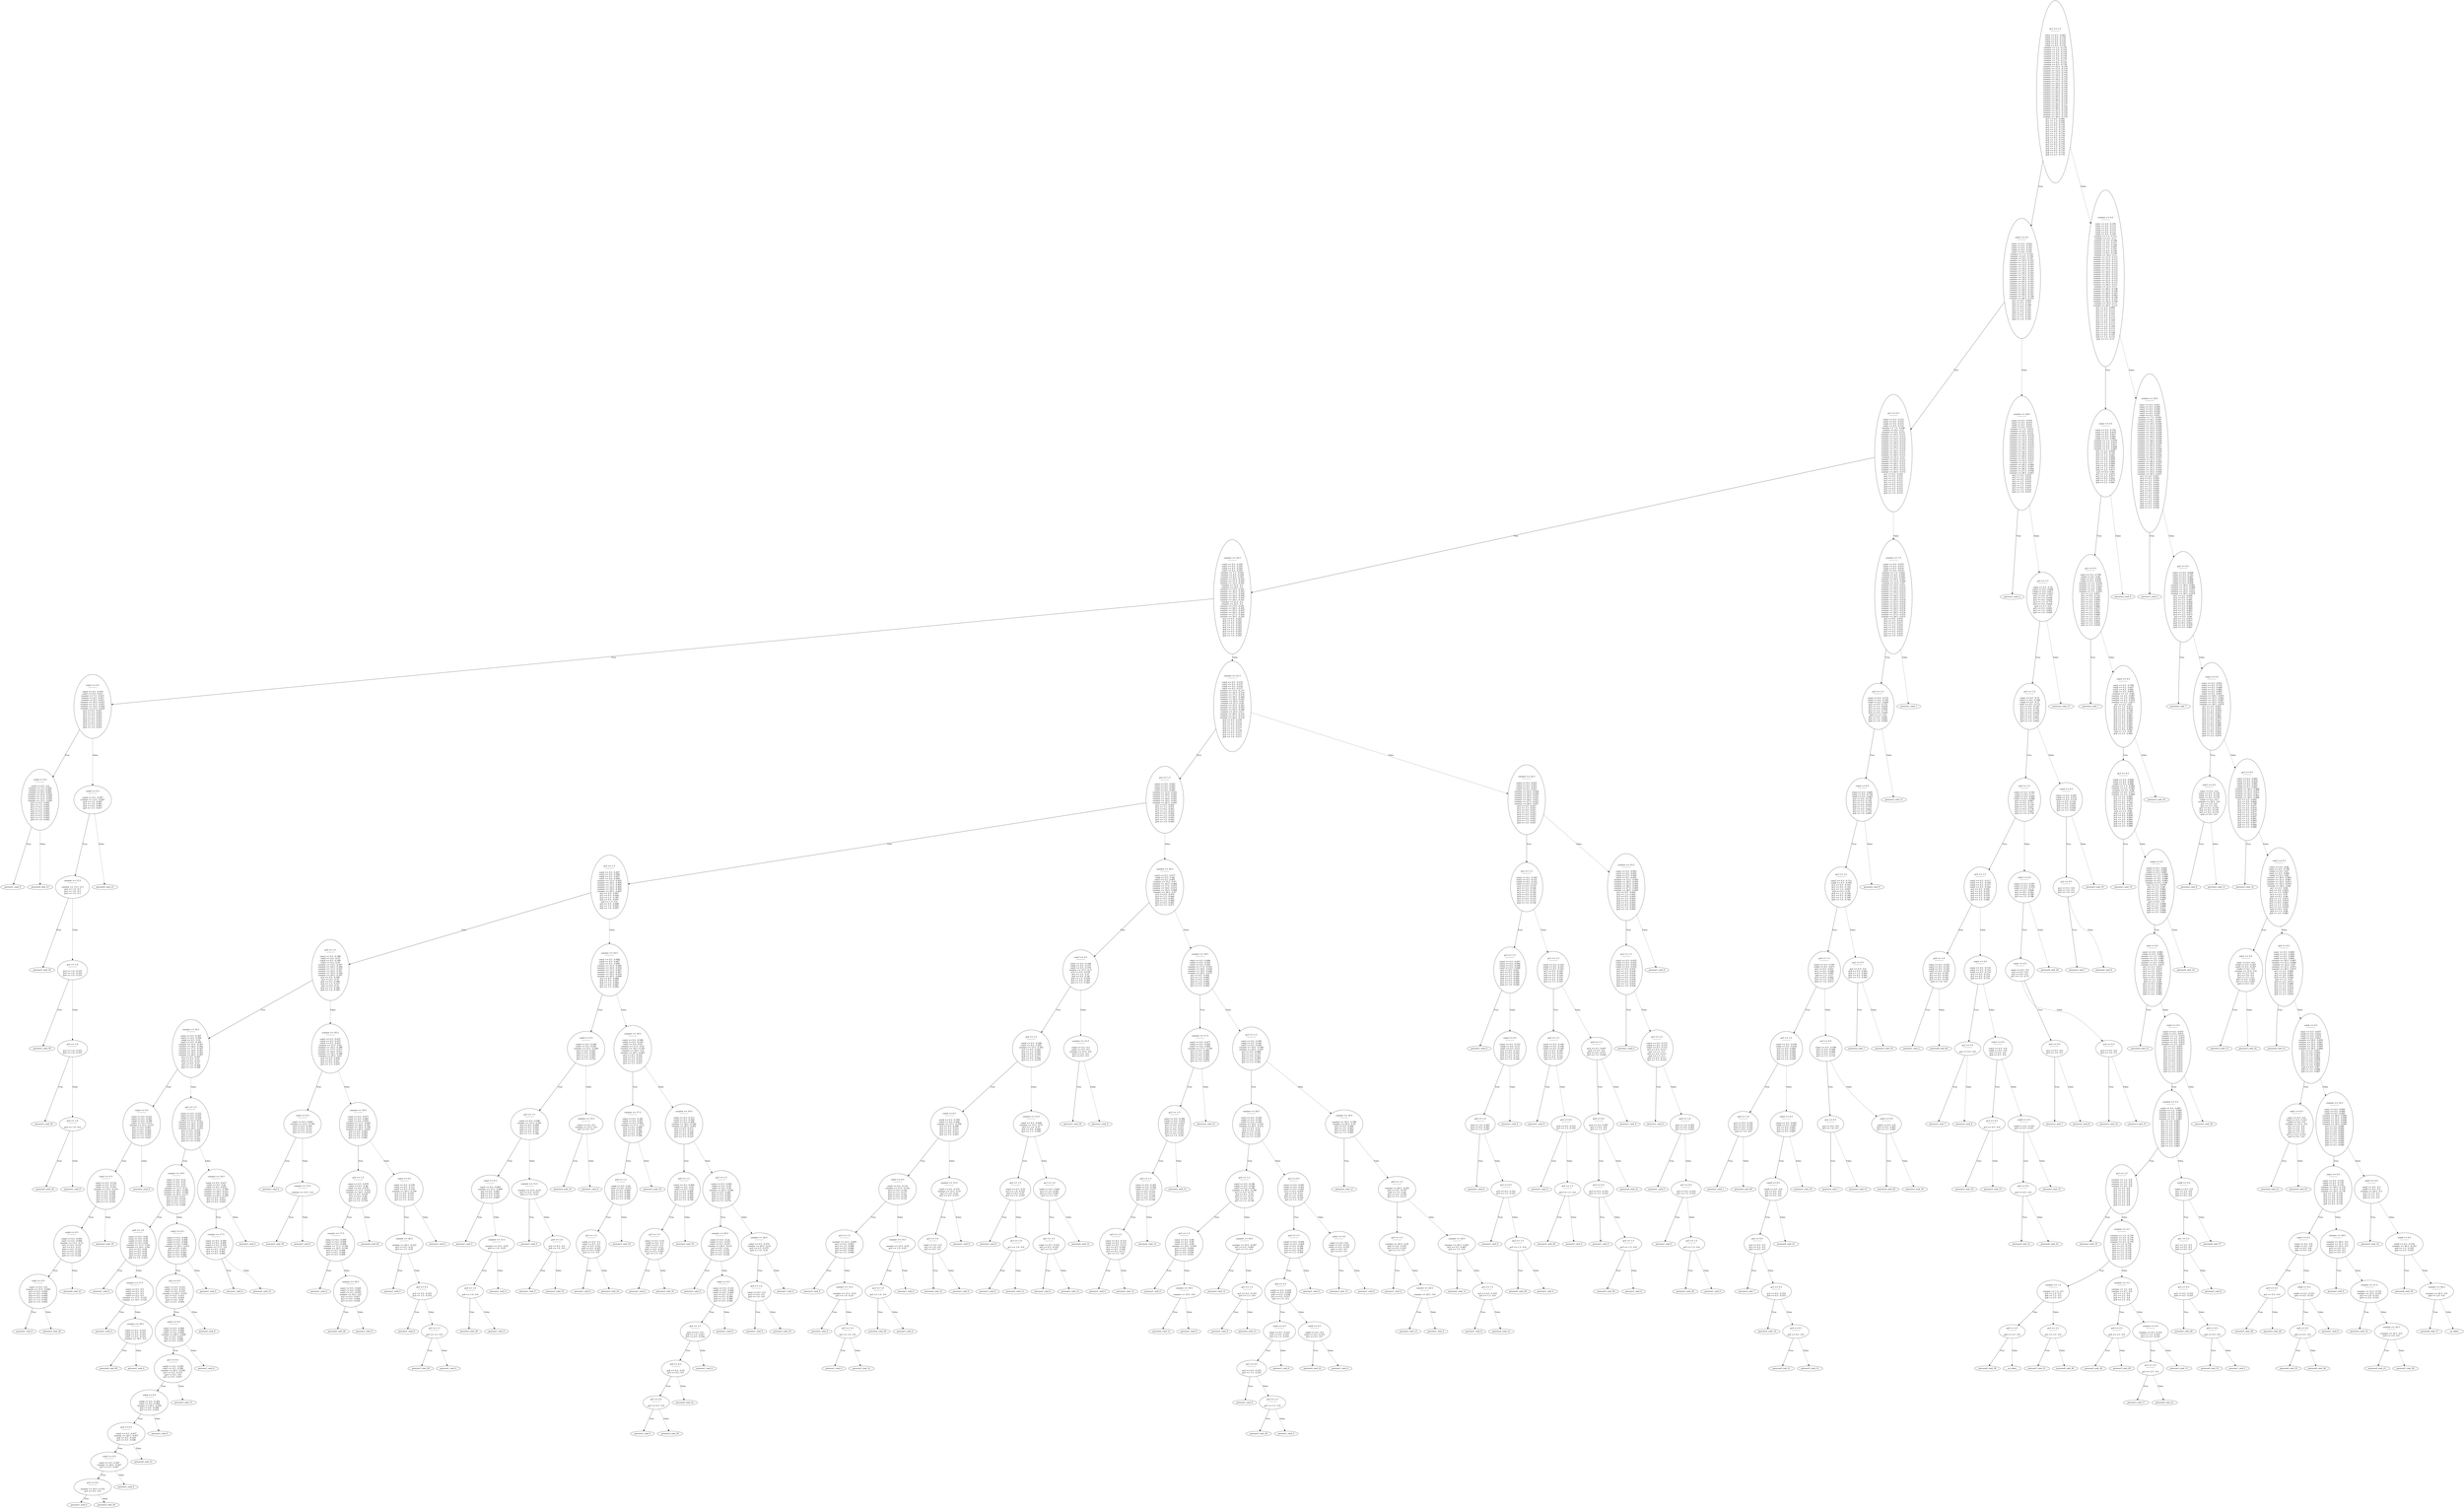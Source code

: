 digraph {
0 [label="pc1 <= 1.5
--------------

coin1 <= 0.5 : 0.563
coin2 <= 0.5 : 0.779
coin3 <= 0.5 : 0.779
coin4 <= 0.5 : 0.779
coin5 <= 0.5 : 0.779
coin6 <= 0.5 : 0.778
counter <= 1.5 : 0.779
counter <= 2.5 : 0.779
counter <= 3.5 : 0.778
counter <= 4.5 : 0.778
counter <= 5.5 : 0.778
counter <= 6.5 : 0.776
counter <= 7.5 : 0.777
counter <= 8.5 : 0.778
counter <= 9.5 : 0.778
counter <= 10.5 : 0.779
counter <= 11.5 : 0.779
counter <= 12.5 : 0.779
counter <= 13.5 : 0.779
counter <= 14.5 : 0.779
counter <= 15.5 : 0.779
counter <= 16.5 : 0.779
counter <= 17.5 : 0.779
counter <= 18.5 : 0.779
counter <= 19.5 : 0.779
counter <= 20.5 : 0.779
counter <= 21.5 : 0.779
counter <= 22.5 : 0.779
counter <= 23.5 : 0.779
counter <= 24.5 : 0.779
counter <= 25.5 : 0.779
counter <= 26.5 : 0.778
counter <= 27.5 : 0.778
counter <= 28.5 : 0.777
counter <= 29.5 : 0.776
counter <= 30.5 : 0.778
counter <= 31.5 : 0.778
counter <= 32.5 : 0.778
counter <= 33.5 : 0.779
counter <= 34.5 : 0.779
pc1 <= 0.5 : 0.568
pc1 <= 1.5 : 0.544
pc1 <= 2.5 : 0.778
pc2 <= 0.5 : 0.779
pc2 <= 1.5 : 0.778
pc2 <= 2.5 : 0.778
pc3 <= 0.5 : 0.779
pc3 <= 1.5 : 0.779
pc3 <= 2.5 : 0.778
pc4 <= 0.5 : 0.779
pc4 <= 1.5 : 0.779
pc4 <= 2.5 : 0.778
pc5 <= 0.5 : 0.779
pc5 <= 1.5 : 0.779
pc5 <= 2.5 : 0.778
pc6 <= 0.5 : 0.779
pc6 <= 1.5 : 0.779
pc6 <= 2.5 : 0.778"];
1 [label="coin1 <= 0.5
--------------

coin1 <= 0.5 : 0.412
coin2 <= 0.5 : 0.707
coin3 <= 0.5 : 0.707
coin4 <= 0.5 : 0.707
coin5 <= 0.5 : 0.707
counter <= 7.5 : 0.705
counter <= 8.5 : 0.706
counter <= 9.5 : 0.707
counter <= 10.5 : 0.707
counter <= 11.5 : 0.707
counter <= 12.5 : 0.707
counter <= 13.5 : 0.707
counter <= 14.5 : 0.707
counter <= 15.5 : 0.707
counter <= 16.5 : 0.707
counter <= 17.5 : 0.707
counter <= 18.5 : 0.707
counter <= 19.5 : 0.707
counter <= 20.5 : 0.707
counter <= 21.5 : 0.707
counter <= 22.5 : 0.707
counter <= 23.5 : 0.707
counter <= 24.5 : 0.707
counter <= 25.5 : 0.707
counter <= 26.5 : 0.707
counter <= 27.5 : 0.706
counter <= 28.5 : 0.705
pc1 <= 0.5 : 0.419
pc2 <= 0.5 : 0.707
pc2 <= 1.5 : 0.706
pc3 <= 0.5 : 0.707
pc3 <= 1.5 : 0.707
pc4 <= 0.5 : 0.707
pc4 <= 1.5 : 0.707
pc5 <= 0.5 : 0.707
pc5 <= 1.5 : 0.707
pc6 <= 1.0 : 0.707"];
2 [label="pc1 <= 0.5
--------------

coin2 <= 0.5 : 0.572
coin3 <= 0.5 : 0.572
coin4 <= 0.5 : 0.572
coin5 <= 0.5 : 0.572
counter <= 7.5 : 0.566
counter <= 8.5 : 0.57
counter <= 9.5 : 0.571
counter <= 10.5 : 0.571
counter <= 11.5 : 0.571
counter <= 12.5 : 0.572
counter <= 13.5 : 0.572
counter <= 14.5 : 0.572
counter <= 15.5 : 0.572
counter <= 16.5 : 0.572
counter <= 17.5 : 0.572
counter <= 18.5 : 0.571
counter <= 19.5 : 0.571
counter <= 20.5 : 0.571
counter <= 21.5 : 0.57
counter <= 22.5 : 0.571
counter <= 23.5 : 0.571
counter <= 24.5 : 0.571
counter <= 25.5 : 0.571
counter <= 26.5 : 0.571
counter <= 27.5 : 0.572
counter <= 28.5 : 0.572
pc1 <= 0.5 : 0.143
pc2 <= 0.5 : 0.572
pc2 <= 1.5 : 0.571
pc3 <= 0.5 : 0.572
pc3 <= 1.5 : 0.571
pc4 <= 0.5 : 0.572
pc4 <= 1.5 : 0.572
pc5 <= 0.5 : 0.572
pc5 <= 1.5 : 0.572
pc6 <= 1.0 : 0.572"];
3 [label="counter <= 14.5
--------------

coin2 <= 0.5 : 0.205
coin3 <= 0.5 : 0.205
coin4 <= 0.5 : 0.205
coin5 <= 0.5 : 0.205
counter <= 7.5 : 0.205
counter <= 8.5 : 0.204
counter <= 9.5 : 0.203
counter <= 10.5 : 0.203
counter <= 11.5 : 0.202
counter <= 12.5 : 0.201
counter <= 13.5 : 0.2
counter <= 14.5 : 0.2
counter <= 15.5 : 0.201
counter <= 16.5 : 0.203
counter <= 17.5 : 0.204
counter <= 18.5 : 0.204
counter <= 19.5 : 0.203
counter <= 20.5 : 0.201
counter <= 21.5 : 0.2
counter <= 22.5 : 0.2
counter <= 23.5 : 0.201
counter <= 24.5 : 0.202
counter <= 25.5 : 0.203
counter <= 26.5 : 0.203
counter <= 27.5 : 0.204
counter <= 28.5 : 0.205
pc2 <= 0.5 : 0.205
pc2 <= 1.5 : 0.202
pc3 <= 0.5 : 0.205
pc3 <= 1.5 : 0.203
pc4 <= 0.5 : 0.205
pc4 <= 1.5 : 0.205
pc5 <= 0.5 : 0.205
pc5 <= 1.5 : 0.205
pc6 <= 1.0 : 0.205"];
4 [label="coin5 <= 0.5
--------------

coin4 <= 0.5 : 0.018
coin5 <= 0.5 : 0.011
counter <= 7.5 : 0.027
counter <= 8.5 : 0.027
counter <= 9.5 : 0.027
counter <= 10.5 : 0.027
counter <= 11.5 : 0.027
counter <= 12.5 : 0.026
counter <= 13.5 : 0.026
pc2 <= 0.5 : 0.027
pc2 <= 1.5 : 0.027
pc3 <= 0.5 : 0.027
pc3 <= 1.5 : 0.027
pc4 <= 0.5 : 0.027
pc4 <= 1.5 : 0.027
pc5 <= 0.5 : 0.027
pc5 <= 1.5 : 0.027
pc6 <= 1.0 : 0.027"];
5 [label="coin4 <= 0.5
--------------

coin4 <= 0.5 : 0.0
counter <= 7.5 : 0.005
counter <= 8.5 : 0.005
counter <= 9.5 : 0.005
counter <= 10.5 : 0.005
counter <= 11.5 : 0.005
counter <= 12.5 : 0.005
counter <= 13.5 : 0.005
pc2 <= 0.5 : 0.005
pc2 <= 1.5 : 0.005
pc3 <= 0.5 : 0.005
pc3 <= 1.5 : 0.005
pc4 <= 0.5 : 0.005
pc4 <= 1.5 : 0.005
pc5 <= 0.5 : 0.005
pc5 <= 1.5 : 0.005
pc6 <= 1.0 : 0.005"];
6 [label="process1_cmd_0"];
5 -> 6 [label="True"];
7 [label="process4_cmd_23"];
5 -> 7 [style="dashed", label="False"];
4 -> 5 [label="True"];
8 [label="coin4 <= 0.5
--------------

coin4 <= 0.5 : 0.267
counter <= 13.5 : 0.467
pc2 <= 1.0 : 0.467
pc3 <= 1.0 : 0.467
pc4 <= 0.5 : 0.467
pc4 <= 1.5 : 0.417"];
9 [label="counter <= 13.5
--------------

counter <= 13.5 : 0.3
pc2 <= 1.0 : 0.3
pc3 <= 1.0 : 0.3
pc4 <= 1.0 : 0.3"];
10 [label="process5_cmd_30"];
9 -> 10 [label="True"];
11 [label="pc2 <= 1.0
--------------

pc2 <= 1.0 : 0.333
pc3 <= 1.0 : 0.333
pc4 <= 1.0 : 0.333"];
12 [label="process5_cmd_30"];
11 -> 12 [label="True"];
13 [label="pc3 <= 1.0
--------------

pc3 <= 1.0 : 0.333
pc4 <= 1.0 : 0.333"];
14 [label="process5_cmd_30"];
13 -> 14 [label="True"];
15 [label="pc4 <= 1.0
--------------

pc4 <= 1.0 : 0.0"];
16 [label="process5_cmd_30"];
15 -> 16 [label="True"];
17 [label="process1_cmd_0"];
15 -> 17 [style="dashed", label="False"];
13 -> 15 [style="dashed", label="False"];
11 -> 13 [style="dashed", label="False"];
9 -> 11 [style="dashed", label="False"];
8 -> 9 [label="True"];
18 [label="process4_cmd_23"];
8 -> 18 [style="dashed", label="False"];
4 -> 8 [style="dashed", label="False"];
3 -> 4 [label="True"];
19 [label="counter <= 21.5
--------------

coin2 <= 0.5 : 0.274
coin3 <= 0.5 : 0.275
coin4 <= 0.5 : 0.276
coin5 <= 0.5 : 0.277
counter <= 15.5 : 0.277
counter <= 16.5 : 0.276
counter <= 17.5 : 0.276
counter <= 18.5 : 0.264
counter <= 19.5 : 0.263
counter <= 20.5 : 0.26
counter <= 21.5 : 0.26
counter <= 22.5 : 0.262
counter <= 23.5 : 0.265
counter <= 24.5 : 0.268
counter <= 25.5 : 0.27
counter <= 26.5 : 0.272
counter <= 27.5 : 0.274
counter <= 28.5 : 0.276
pc2 <= 0.5 : 0.276
pc2 <= 1.5 : 0.272
pc3 <= 0.5 : 0.276
pc3 <= 1.5 : 0.273
pc4 <= 0.5 : 0.277
pc4 <= 1.5 : 0.276
pc5 <= 0.5 : 0.277
pc5 <= 1.5 : 0.277
pc6 <= 1.0 : 0.277"];
20 [label="pc2 <= 1.5
--------------

coin2 <= 0.5 : 0.443
coin3 <= 0.5 : 0.443
coin4 <= 0.5 : 0.445
coin5 <= 0.5 : 0.445
counter <= 15.5 : 0.443
counter <= 16.5 : 0.441
counter <= 17.5 : 0.441
counter <= 18.5 : 0.441
counter <= 19.5 : 0.441
counter <= 20.5 : 0.443
pc2 <= 0.5 : 0.442
pc2 <= 1.5 : 0.431
pc3 <= 0.5 : 0.443
pc3 <= 1.5 : 0.433
pc4 <= 0.5 : 0.444
pc4 <= 1.5 : 0.439
pc5 <= 0.5 : 0.445
pc5 <= 1.5 : 0.443
pc6 <= 1.0 : 0.445"];
21 [label="pc3 <= 1.5
--------------

coin2 <= 0.5 : 0.407
coin3 <= 0.5 : 0.406
coin4 <= 0.5 : 0.407
coin5 <= 0.5 : 0.408
counter <= 15.5 : 0.405
counter <= 16.5 : 0.404
counter <= 17.5 : 0.404
counter <= 18.5 : 0.404
counter <= 19.5 : 0.404
counter <= 20.5 : 0.405
pc2 <= 0.5 : 0.407
pc3 <= 0.5 : 0.404
pc3 <= 1.5 : 0.387
pc4 <= 0.5 : 0.407
pc4 <= 1.5 : 0.4
pc5 <= 0.5 : 0.408
pc5 <= 1.5 : 0.405
pc6 <= 1.0 : 0.407"];
22 [label="pc4 <= 1.5
--------------

coin2 <= 0.5 : 0.348
coin3 <= 0.5 : 0.35
coin4 <= 0.5 : 0.349
coin5 <= 0.5 : 0.35
counter <= 15.5 : 0.347
counter <= 16.5 : 0.346
counter <= 17.5 : 0.347
counter <= 18.5 : 0.347
counter <= 19.5 : 0.346
counter <= 20.5 : 0.347
pc2 <= 0.5 : 0.349
pc3 <= 0.5 : 0.35
pc4 <= 0.5 : 0.348
pc4 <= 1.5 : 0.337
pc5 <= 0.5 : 0.35
pc5 <= 1.5 : 0.346
pc6 <= 1.0 : 0.349"];
23 [label="counter <= 16.5
--------------

coin2 <= 0.5 : 0.307
coin3 <= 0.5 : 0.309
coin4 <= 0.5 : 0.31
coin5 <= 0.5 : 0.309
counter <= 15.5 : 0.307
counter <= 16.5 : 0.302
counter <= 17.5 : 0.307
counter <= 18.5 : 0.307
counter <= 19.5 : 0.302
counter <= 20.5 : 0.307
pc2 <= 0.5 : 0.307
pc3 <= 0.5 : 0.31
pc4 <= 0.5 : 0.311
pc5 <= 0.5 : 0.31
pc5 <= 1.5 : 0.304
pc6 <= 1.0 : 0.308"];
24 [label="coin2 <= 0.5
--------------

coin2 <= 0.5 : 0.221
coin3 <= 0.5 : 0.291
coin4 <= 0.5 : 0.308
coin5 <= 0.5 : 0.313
counter <= 15.5 : 0.375
pc2 <= 0.5 : 0.407
pc3 <= 0.5 : 0.425
pc4 <= 0.5 : 0.429
pc5 <= 0.5 : 0.429
pc5 <= 1.5 : 0.415
pc6 <= 1.0 : 0.427"];
25 [label="coin3 <= 0.5
--------------

coin3 <= 0.5 : 0.116
coin4 <= 0.5 : 0.157
coin5 <= 0.5 : 0.167
counter <= 15.5 : 0.235
pc2 <= 0.5 : 0.229
pc3 <= 0.5 : 0.248
pc4 <= 0.5 : 0.254
pc5 <= 0.5 : 0.256
pc5 <= 1.5 : 0.251
pc6 <= 1.0 : 0.255"];
26 [label="coin4 <= 0.5
--------------

coin4 <= 0.5 : 0.043
coin5 <= 0.5 : 0.066
counter <= 15.5 : 0.12
pc2 <= 0.5 : 0.119
pc3 <= 0.5 : 0.12
pc4 <= 0.5 : 0.123
pc5 <= 0.5 : 0.126
pc5 <= 1.5 : 0.125
pc6 <= 1.0 : 0.126"];
27 [label="coin5 <= 0.5
--------------

coin5 <= 0.5 : 0.0
counter <= 15.5 : 0.044
pc2 <= 0.5 : 0.044
pc3 <= 0.5 : 0.044
pc4 <= 0.5 : 0.044
pc5 <= 0.5 : 0.045
pc5 <= 1.5 : 0.045
pc6 <= 1.0 : 0.045"];
28 [label="process1_cmd_0"];
27 -> 28 [label="True"];
29 [label="process5_cmd_30"];
27 -> 29 [style="dashed", label="False"];
26 -> 27 [label="True"];
30 [label="process4_cmd_23"];
26 -> 30 [style="dashed", label="False"];
25 -> 26 [label="True"];
31 [label="process3_cmd_16"];
25 -> 31 [style="dashed", label="False"];
24 -> 25 [label="True"];
32 [label="process2_cmd_9"];
24 -> 32 [style="dashed", label="False"];
23 -> 24 [label="True"];
33 [label="pc5 <= 1.5
--------------

coin2 <= 0.5 : 0.255
coin3 <= 0.5 : 0.255
coin4 <= 0.5 : 0.254
coin5 <= 0.5 : 0.252
counter <= 17.5 : 0.252
counter <= 18.5 : 0.254
counter <= 19.5 : 0.245
counter <= 20.5 : 0.255
pc2 <= 0.5 : 0.255
pc3 <= 0.5 : 0.258
pc4 <= 0.5 : 0.258
pc5 <= 0.5 : 0.257
pc5 <= 1.5 : 0.243
pc6 <= 1.0 : 0.254"];
34 [label="counter <= 19.5
--------------

coin2 <= 0.5 : 0.21
coin3 <= 0.5 : 0.21
coin4 <= 0.5 : 0.21
coin5 <= 0.5 : 0.21
counter <= 17.5 : 0.21
counter <= 18.5 : 0.206
counter <= 19.5 : 0.189
counter <= 20.5 : 0.213
pc2 <= 0.5 : 0.211
pc3 <= 0.5 : 0.214
pc4 <= 0.5 : 0.215
pc5 <= 0.5 : 0.215
pc6 <= 1.0 : 0.209"];
35 [label="pc6 <= 1.0
--------------

coin2 <= 0.5 : 0.04
coin3 <= 0.5 : 0.04
coin4 <= 0.5 : 0.04
coin5 <= 0.5 : 0.04
counter <= 17.5 : 0.04
counter <= 18.5 : 0.04
pc2 <= 0.5 : 0.04
pc3 <= 0.5 : 0.04
pc4 <= 0.5 : 0.04
pc5 <= 0.5 : 0.04
pc6 <= 1.0 : 0.021"];
36 [label="process1_cmd_0"];
35 -> 36 [label="True"];
37 [label="counter <= 17.5
--------------

coin2 <= 0.5 : 0.5
coin3 <= 0.5 : 0.5
coin4 <= 0.5 : 0.5
coin5 <= 0.5 : 0.5
counter <= 17.5 : 0.333
counter <= 18.5 : 0.333"];
38 [label="process1_cmd_0"];
37 -> 38 [label="True"];
39 [label="counter <= 18.5
--------------

coin2 <= 0.5 : 0.333
coin3 <= 0.5 : 0.333
coin4 <= 0.5 : 0.333
coin5 <= 0.5 : 0.333
counter <= 18.5 : 0.0"];
40 [label="process6_cmd_40"];
39 -> 40 [label="True"];
41 [label="process1_cmd_0"];
39 -> 41 [style="dashed", label="False"];
37 -> 39 [style="dashed", label="False"];
35 -> 37 [style="dashed", label="False"];
34 -> 35 [label="True"];
42 [label="coin2 <= 0.5
--------------

coin2 <= 0.5 : 0.408
coin3 <= 0.5 : 0.408
coin4 <= 0.5 : 0.408
coin5 <= 0.5 : 0.408
counter <= 20.5 : 0.415
pc2 <= 0.5 : 0.45
pc3 <= 0.5 : 0.475
pc4 <= 0.5 : 0.481
pc5 <= 0.5 : 0.483
pc6 <= 1.0 : 0.478"];
43 [label="pc2 <= 0.5
--------------

coin3 <= 0.5 : 0.533
coin4 <= 0.5 : 0.533
coin5 <= 0.5 : 0.533
counter <= 20.5 : 0.533
pc2 <= 0.5 : 0.353
pc3 <= 0.5 : 0.624
pc4 <= 0.5 : 0.64
pc5 <= 0.5 : 0.644"];
44 [label="coin3 <= 0.5
--------------

coin3 <= 0.5 : 0.406
coin4 <= 0.5 : 0.406
coin5 <= 0.5 : 0.406
counter <= 20.5 : 0.406
pc3 <= 0.5 : 0.437
pc4 <= 0.5 : 0.466
pc5 <= 0.5 : 0.474"];
45 [label="pc3 <= 0.5
--------------

coin4 <= 0.5 : 0.509
coin5 <= 0.5 : 0.509
counter <= 20.5 : 0.509
pc3 <= 0.5 : 0.315
pc4 <= 0.5 : 0.6
pc5 <= 0.5 : 0.617"];
46 [label="coin4 <= 0.5
--------------

coin4 <= 0.5 : 0.364
coin5 <= 0.5 : 0.364
counter <= 20.5 : 0.364
pc4 <= 0.5 : 0.388
pc5 <= 0.5 : 0.418"];
47 [label="pc4 <= 0.5
--------------

coin5 <= 0.5 : 0.457
counter <= 20.5 : 0.457
pc4 <= 0.5 : 0.229
pc5 <= 0.5 : 0.548"];
48 [label="coin5 <= 0.5
--------------

coin5 <= 0.5 : 0.267
counter <= 20.5 : 0.267
pc5 <= 0.5 : 0.267"];
49 [label="pc5 <= 0.5
--------------

counter <= 20.5 : 0.333
pc5 <= 0.5 : 0.0"];
50 [label="process1_cmd_0"];
49 -> 50 [label="True"];
51 [label="process5_cmd_29"];
49 -> 51 [style="dashed", label="False"];
48 -> 49 [label="True"];
52 [label="process1_cmd_0"];
48 -> 52 [style="dashed", label="False"];
47 -> 48 [label="True"];
53 [label="process4_cmd_22"];
47 -> 53 [style="dashed", label="False"];
46 -> 47 [label="True"];
54 [label="process1_cmd_0"];
46 -> 54 [style="dashed", label="False"];
45 -> 46 [label="True"];
55 [label="process3_cmd_15"];
45 -> 55 [style="dashed", label="False"];
44 -> 45 [label="True"];
56 [label="process1_cmd_0"];
44 -> 56 [style="dashed", label="False"];
43 -> 44 [label="True"];
57 [label="process2_cmd_8"];
43 -> 57 [style="dashed", label="False"];
42 -> 43 [label="True"];
58 [label="process1_cmd_0"];
42 -> 58 [style="dashed", label="False"];
34 -> 42 [style="dashed", label="False"];
33 -> 34 [label="True"];
59 [label="counter <= 18.5
--------------

coin2 <= 0.5 : 0.417
coin3 <= 0.5 : 0.42
coin4 <= 0.5 : 0.422
counter <= 17.5 : 0.384
counter <= 18.5 : 0.221
counter <= 19.5 : 0.325
counter <= 20.5 : 0.384
pc2 <= 0.5 : 0.417
pc3 <= 0.5 : 0.422
pc4 <= 0.5 : 0.423"];
60 [label="counter <= 17.5
--------------

coin2 <= 0.5 : 0.364
coin3 <= 0.5 : 0.404
coin4 <= 0.5 : 0.436
counter <= 17.5 : 0.0
pc2 <= 0.5 : 0.455
pc3 <= 0.5 : 0.461
pc4 <= 0.5 : 0.462"];
61 [label="process1_cmd_0"];
60 -> 61 [label="True"];
62 [label="process5_cmd_33"];
60 -> 62 [style="dashed", label="False"];
59 -> 60 [label="True"];
63 [label="process1_cmd_0"];
59 -> 63 [style="dashed", label="False"];
33 -> 59 [style="dashed", label="False"];
23 -> 33 [style="dashed", label="False"];
22 -> 23 [label="True"];
64 [label="counter <= 16.5
--------------

coin2 <= 0.5 : 0.437
coin3 <= 0.5 : 0.437
coin5 <= 0.5 : 0.435
counter <= 15.5 : 0.42
counter <= 16.5 : 0.388
counter <= 17.5 : 0.411
counter <= 18.5 : 0.411
counter <= 19.5 : 0.388
counter <= 20.5 : 0.42
pc2 <= 0.5 : 0.436
pc3 <= 0.5 : 0.437
pc5 <= 0.5 : 0.431
pc5 <= 1.5 : 0.435"];
65 [label="coin5 <= 0.5
--------------

coin5 <= 0.5 : 0.062
counter <= 15.5 : 0.109
pc2 <= 0.5 : 0.104
pc3 <= 0.5 : 0.112
pc5 <= 0.5 : 0.112
pc5 <= 1.5 : 0.112"];
66 [label="process1_cmd_0"];
65 -> 66 [label="True"];
67 [label="counter <= 15.5
--------------

counter <= 15.5 : 0.0"];
68 [label="process5_cmd_30"];
67 -> 68 [label="True"];
69 [label="process1_cmd_0"];
67 -> 69 [style="dashed", label="False"];
65 -> 67 [style="dashed", label="False"];
64 -> 65 [label="True"];
70 [label="counter <= 19.5
--------------

coin2 <= 0.5 : 0.477
coin3 <= 0.5 : 0.485
coin5 <= 0.5 : 0.493
counter <= 17.5 : 0.494
counter <= 18.5 : 0.341
counter <= 19.5 : 0.338
counter <= 20.5 : 0.442
pc2 <= 0.5 : 0.492
pc3 <= 0.5 : 0.493
pc5 <= 0.5 : 0.483
pc5 <= 1.5 : 0.481"];
71 [label="pc5 <= 1.5
--------------

coin2 <= 0.5 : 0.479
coin3 <= 0.5 : 0.48
coin5 <= 0.5 : 0.476
counter <= 17.5 : 0.432
counter <= 18.5 : 0.432
pc2 <= 0.5 : 0.478
pc3 <= 0.5 : 0.48
pc5 <= 0.5 : 0.447
pc5 <= 1.5 : 0.379"];
72 [label="counter <= 17.5
--------------

coin2 <= 0.5 : 0.498
coin3 <= 0.5 : 0.498
coin5 <= 0.5 : 0.498
counter <= 17.5 : 0.338
counter <= 18.5 : 0.338
pc2 <= 0.5 : 0.496
pc3 <= 0.5 : 0.498
pc5 <= 0.5 : 0.498"];
73 [label="process1_cmd_0"];
72 -> 73 [label="True"];
74 [label="counter <= 18.5
--------------

coin2 <= 0.5 : 0.429
coin3 <= 0.5 : 0.443
coin5 <= 0.5 : 0.459
counter <= 18.5 : 0.0
pc2 <= 0.5 : 0.457
pc3 <= 0.5 : 0.458
pc5 <= 0.5 : 0.458"];
75 [label="process4_cmd_26"];
74 -> 75 [label="True"];
76 [label="process1_cmd_0"];
74 -> 76 [style="dashed", label="False"];
72 -> 74 [style="dashed", label="False"];
71 -> 72 [label="True"];
77 [label="process4_cmd_26"];
71 -> 77 [style="dashed", label="False"];
70 -> 71 [label="True"];
78 [label="coin2 <= 0.5
--------------

coin2 <= 0.5 : 0.104
coin3 <= 0.5 : 0.112
coin5 <= 0.5 : 0.116
counter <= 20.5 : 0.109
pc2 <= 0.5 : 0.104
pc3 <= 0.5 : 0.112
pc5 <= 0.5 : 0.112
pc5 <= 1.5 : 0.112"];
79 [label="counter <= 20.5
--------------

counter <= 20.5 : 0.222
pc5 <= 0.5 : 0.25
pc5 <= 1.5 : 0.25"];
80 [label="process1_cmd_0"];
79 -> 80 [label="True"];
81 [label="pc5 <= 0.5
--------------

pc5 <= 0.5 : 0.333
pc5 <= 1.5 : 0.333"];
82 [label="process1_cmd_0"];
81 -> 82 [label="True"];
83 [label="pc5 <= 1.5
--------------

pc5 <= 1.5 : 0.0"];
84 [label="process5_cmd_29"];
83 -> 84 [label="True"];
85 [label="process1_cmd_0"];
83 -> 85 [style="dashed", label="False"];
81 -> 83 [style="dashed", label="False"];
79 -> 81 [style="dashed", label="False"];
78 -> 79 [label="True"];
86 [label="process1_cmd_0"];
78 -> 86 [style="dashed", label="False"];
70 -> 78 [style="dashed", label="False"];
64 -> 70 [style="dashed", label="False"];
22 -> 64 [style="dashed", label="False"];
21 -> 22 [label="True"];
87 [label="counter <= 16.5
--------------

coin2 <= 0.5 : 0.488
coin4 <= 0.5 : 0.487
coin5 <= 0.5 : 0.489
counter <= 15.5 : 0.469
counter <= 16.5 : 0.454
counter <= 17.5 : 0.467
counter <= 18.5 : 0.467
counter <= 19.5 : 0.454
counter <= 20.5 : 0.469
pc2 <= 0.5 : 0.486
pc4 <= 0.5 : 0.487
pc4 <= 1.5 : 0.485
pc5 <= 0.5 : 0.487
pc5 <= 1.5 : 0.485"];
88 [label="coin4 <= 0.5
--------------

coin4 <= 0.5 : 0.249
coin5 <= 0.5 : 0.281
counter <= 15.5 : 0.284
pc2 <= 0.5 : 0.283
pc4 <= 0.5 : 0.283
pc4 <= 1.5 : 0.283
pc5 <= 0.5 : 0.287
pc5 <= 1.5 : 0.279"];
89 [label="pc5 <= 1.5
--------------

coin5 <= 0.5 : 0.198
counter <= 15.5 : 0.201
pc2 <= 0.5 : 0.206
pc4 <= 0.5 : 0.202
pc4 <= 1.5 : 0.195
pc5 <= 0.5 : 0.197
pc5 <= 1.5 : 0.188"];
90 [label="coin5 <= 0.5
--------------

coin5 <= 0.5 : 0.083
counter <= 15.5 : 0.099
pc2 <= 0.5 : 0.097
pc4 <= 0.5 : 0.097
pc4 <= 1.5 : 0.102
pc5 <= 0.5 : 0.097"];
91 [label="process1_cmd_0"];
90 -> 91 [label="True"];
92 [label="counter <= 15.5
--------------

counter <= 15.5 : 0.25
pc4 <= 1.0 : 0.25"];
93 [label="pc4 <= 1.0
--------------

pc4 <= 1.0 : 0.0"];
94 [label="process5_cmd_30"];
93 -> 94 [label="True"];
95 [label="process1_cmd_0"];
93 -> 95 [style="dashed", label="False"];
92 -> 93 [label="True"];
96 [label="process1_cmd_0"];
92 -> 96 [style="dashed", label="False"];
90 -> 92 [style="dashed", label="False"];
89 -> 90 [label="True"];
97 [label="counter <= 15.5
--------------

counter <= 15.5 : 0.25
pc2 <= 0.5 : 0.375
pc4 <= 1.0 : 0.25"];
98 [label="process1_cmd_0"];
97 -> 98 [label="True"];
99 [label="pc4 <= 1.0
--------------

pc2 <= 0.5 : 0.5
pc4 <= 1.0 : 0.0"];
100 [label="process1_cmd_0"];
99 -> 100 [label="True"];
101 [label="process3_cmd_19"];
99 -> 101 [style="dashed", label="False"];
97 -> 99 [style="dashed", label="False"];
89 -> 97 [style="dashed", label="False"];
88 -> 89 [label="True"];
102 [label="counter <= 15.5
--------------

coin5 <= 0.5 : 0.5
counter <= 15.5 : 0.0
pc5 <= 0.5 : 0.5"];
103 [label="process4_cmd_23"];
102 -> 103 [label="True"];
104 [label="process1_cmd_0"];
102 -> 104 [style="dashed", label="False"];
88 -> 102 [style="dashed", label="False"];
87 -> 88 [label="True"];
105 [label="counter <= 18.5
--------------

coin2 <= 0.5 : 0.508
coin4 <= 0.5 : 0.519
coin5 <= 0.5 : 0.52
counter <= 17.5 : 0.52
counter <= 18.5 : 0.392
counter <= 19.5 : 0.4
counter <= 20.5 : 0.465
pc2 <= 0.5 : 0.519
pc4 <= 0.5 : 0.519
pc4 <= 1.5 : 0.515
pc5 <= 0.5 : 0.519
pc5 <= 1.5 : 0.517"];
106 [label="counter <= 17.5
--------------

coin2 <= 0.5 : 0.381
coin4 <= 0.5 : 0.407
coin5 <= 0.5 : 0.408
counter <= 17.5 : 0.22
pc2 <= 0.5 : 0.408
pc4 <= 0.5 : 0.407
pc4 <= 1.5 : 0.389
pc5 <= 0.5 : 0.407
pc5 <= 1.5 : 0.396"];
107 [label="pc4 <= 1.5
--------------

coin4 <= 0.5 : 0.42
coin5 <= 0.5 : 0.472
pc2 <= 0.5 : 0.469
pc4 <= 0.5 : 0.469
pc4 <= 1.5 : 0.246
pc5 <= 0.5 : 0.469
pc5 <= 1.5 : 0.336"];
108 [label="pc5 <= 1.5
--------------

coin4 <= 0.5 : 0.3
coin5 <= 0.5 : 0.3
pc2 <= 0.5 : 0.32
pc4 <= 0.5 : 0.267
pc5 <= 0.5 : 0.267
pc5 <= 1.5 : 0.0"];
109 [label="process1_cmd_0"];
108 -> 109 [label="True"];
110 [label="process3_cmd_19"];
108 -> 110 [style="dashed", label="False"];
107 -> 108 [label="True"];
111 [label="process3_cmd_19"];
107 -> 111 [style="dashed", label="False"];
106 -> 107 [label="True"];
112 [label="process3_cmd_19"];
106 -> 112 [style="dashed", label="False"];
105 -> 106 [label="True"];
113 [label="counter <= 19.5
--------------

coin2 <= 0.5 : 0.373
coin4 <= 0.5 : 0.368
coin5 <= 0.5 : 0.368
counter <= 19.5 : 0.349
counter <= 20.5 : 0.362
pc2 <= 0.5 : 0.373
pc4 <= 0.5 : 0.374
pc4 <= 1.5 : 0.349
pc5 <= 0.5 : 0.376
pc5 <= 1.5 : 0.355"];
114 [label="pc4 <= 1.5
--------------

coin2 <= 0.5 : 0.469
coin4 <= 0.5 : 0.42
coin5 <= 0.5 : 0.42
pc2 <= 0.5 : 0.469
pc4 <= 0.5 : 0.469
pc4 <= 1.5 : 0.246
pc5 <= 0.5 : 0.469
pc5 <= 1.5 : 0.336"];
115 [label="pc5 <= 1.5
--------------

coin2 <= 0.5 : 0.32
coin4 <= 0.5 : 0.3
coin5 <= 0.5 : 0.3
pc2 <= 0.5 : 0.32
pc4 <= 0.5 : 0.267
pc5 <= 0.5 : 0.267
pc5 <= 1.5 : 0.0"];
116 [label="process1_cmd_0"];
115 -> 116 [label="True"];
117 [label="process3_cmd_19"];
115 -> 117 [style="dashed", label="False"];
114 -> 115 [label="True"];
118 [label="process3_cmd_19"];
114 -> 118 [style="dashed", label="False"];
113 -> 114 [label="True"];
119 [label="pc5 <= 1.5
--------------

coin2 <= 0.5 : 0.283
coin4 <= 0.5 : 0.29
coin5 <= 0.5 : 0.29
counter <= 20.5 : 0.284
pc2 <= 0.5 : 0.283
pc4 <= 0.5 : 0.283
pc4 <= 1.5 : 0.283
pc5 <= 0.5 : 0.287
pc5 <= 1.5 : 0.279"];
120 [label="counter <= 20.5
--------------

coin2 <= 0.5 : 0.22
coin4 <= 0.5 : 0.237
coin5 <= 0.5 : 0.237
counter <= 20.5 : 0.215
pc2 <= 0.5 : 0.22
pc4 <= 0.5 : 0.235
pc4 <= 1.5 : 0.233
pc5 <= 0.5 : 0.238"];
121 [label="process1_cmd_0"];
120 -> 121 [label="True"];
122 [label="coin2 <= 0.5
--------------

coin2 <= 0.5 : 0.333
coin4 <= 0.5 : 0.404
coin5 <= 0.5 : 0.404
pc2 <= 0.5 : 0.333
pc4 <= 0.5 : 0.396
pc4 <= 1.5 : 0.386
pc5 <= 0.5 : 0.406"];
123 [label="pc4 <= 1.5
--------------

pc4 <= 0.5 : 0.5
pc4 <= 1.5 : 0.417
pc5 <= 0.5 : 0.556"];
124 [label="pc4 <= 0.5
--------------

pc4 <= 0.5 : 0.25
pc5 <= 0.5 : 0.5"];
125 [label="pc5 <= 0.5
--------------

pc5 <= 0.5 : 0.0"];
126 [label="process1_cmd_0"];
125 -> 126 [label="True"];
127 [label="process5_cmd_29"];
125 -> 127 [style="dashed", label="False"];
124 -> 125 [label="True"];
128 [label="process4_cmd_22"];
124 -> 128 [style="dashed", label="False"];
123 -> 124 [label="True"];
129 [label="process1_cmd_0"];
123 -> 129 [style="dashed", label="False"];
122 -> 123 [label="True"];
130 [label="process1_cmd_0"];
122 -> 130 [style="dashed", label="False"];
120 -> 122 [style="dashed", label="False"];
119 -> 120 [label="True"];
131 [label="counter <= 20.5
--------------

coin2 <= 0.5 : 0.375
counter <= 20.5 : 0.25
pc2 <= 0.5 : 0.375
pc4 <= 1.0 : 0.25"];
132 [label="pc4 <= 1.0
--------------

coin2 <= 0.5 : 0.5
pc2 <= 0.5 : 0.5
pc4 <= 1.0 : 0.0"];
133 [label="process1_cmd_0"];
132 -> 133 [label="True"];
134 [label="process3_cmd_19"];
132 -> 134 [style="dashed", label="False"];
131 -> 132 [label="True"];
135 [label="process1_cmd_0"];
131 -> 135 [style="dashed", label="False"];
119 -> 131 [style="dashed", label="False"];
113 -> 119 [style="dashed", label="False"];
105 -> 113 [style="dashed", label="False"];
87 -> 105 [style="dashed", label="False"];
21 -> 87 [style="dashed", label="False"];
20 -> 21 [label="True"];
136 [label="counter <= 16.5
--------------

coin3 <= 0.5 : 0.477
coin4 <= 0.5 : 0.48
coin5 <= 0.5 : 0.481
counter <= 15.5 : 0.47
counter <= 16.5 : 0.466
counter <= 17.5 : 0.472
counter <= 18.5 : 0.472
counter <= 19.5 : 0.466
counter <= 20.5 : 0.47
pc3 <= 0.5 : 0.479
pc3 <= 1.5 : 0.468
pc4 <= 0.5 : 0.481
pc4 <= 1.5 : 0.468
pc5 <= 0.5 : 0.481
pc5 <= 1.5 : 0.471"];
137 [label="coin3 <= 0.5
--------------

coin3 <= 0.5 : 0.338
coin4 <= 0.5 : 0.372
coin5 <= 0.5 : 0.379
counter <= 15.5 : 0.37
pc3 <= 0.5 : 0.376
pc3 <= 1.5 : 0.37
pc4 <= 0.5 : 0.38
pc4 <= 1.5 : 0.359
pc5 <= 0.5 : 0.382
pc5 <= 1.5 : 0.361"];
138 [label="pc4 <= 1.5
--------------

coin4 <= 0.5 : 0.296
coin5 <= 0.5 : 0.305
counter <= 15.5 : 0.302
pc3 <= 0.5 : 0.302
pc3 <= 1.5 : 0.292
pc4 <= 0.5 : 0.302
pc4 <= 1.5 : 0.277
pc5 <= 0.5 : 0.304
pc5 <= 1.5 : 0.279"];
139 [label="coin4 <= 0.5
--------------

coin4 <= 0.5 : 0.199
coin5 <= 0.5 : 0.206
counter <= 15.5 : 0.208
pc3 <= 0.5 : 0.206
pc3 <= 1.5 : 0.212
pc4 <= 0.5 : 0.211
pc5 <= 0.5 : 0.213
pc5 <= 1.5 : 0.207"];
140 [label="coin5 <= 0.5
--------------

coin5 <= 0.5 : 0.131
counter <= 15.5 : 0.142
pc3 <= 0.5 : 0.142
pc3 <= 1.5 : 0.137
pc4 <= 0.5 : 0.141
pc5 <= 0.5 : 0.139
pc5 <= 1.5 : 0.131"];
141 [label="pc3 <= 1.5
--------------

counter <= 15.5 : 0.083
pc3 <= 0.5 : 0.083
pc3 <= 1.5 : 0.068
pc4 <= 0.5 : 0.084
pc5 <= 0.5 : 0.083
pc5 <= 1.5 : 0.068"];
142 [label="process1_cmd_0"];
141 -> 142 [label="True"];
143 [label="counter <= 15.5
--------------

counter <= 15.5 : 0.25
pc5 <= 1.0 : 0.25"];
144 [label="process1_cmd_0"];
143 -> 144 [label="True"];
145 [label="pc5 <= 1.0
--------------

pc5 <= 1.0 : 0.0"];
146 [label="process1_cmd_0"];
145 -> 146 [label="True"];
147 [label="process2_cmd_12"];
145 -> 147 [style="dashed", label="False"];
143 -> 145 [style="dashed", label="False"];
141 -> 143 [style="dashed", label="False"];
140 -> 141 [label="True"];
148 [label="counter <= 15.5
--------------

counter <= 15.5 : 0.25
pc3 <= 1.0 : 0.25"];
149 [label="pc3 <= 1.0
--------------

pc3 <= 1.0 : 0.0"];
150 [label="process5_cmd_30"];
149 -> 150 [label="True"];
151 [label="process1_cmd_0"];
149 -> 151 [style="dashed", label="False"];
148 -> 149 [label="True"];
152 [label="process1_cmd_0"];
148 -> 152 [style="dashed", label="False"];
140 -> 148 [style="dashed", label="False"];
139 -> 140 [label="True"];
153 [label="counter <= 15.5
--------------

coin5 <= 0.5 : 0.375
counter <= 15.5 : 0.25
pc3 <= 1.0 : 0.25
pc5 <= 0.5 : 0.375"];
154 [label="pc3 <= 1.0
--------------

coin5 <= 0.5 : 0.5
pc3 <= 1.0 : 0.0
pc5 <= 0.5 : 0.5"];
155 [label="process4_cmd_23"];
154 -> 155 [label="True"];
156 [label="process1_cmd_0"];
154 -> 156 [style="dashed", label="False"];
153 -> 154 [label="True"];
157 [label="process1_cmd_0"];
153 -> 157 [style="dashed", label="False"];
139 -> 153 [style="dashed", label="False"];
138 -> 139 [label="True"];
158 [label="counter <= 15.5
--------------

coin5 <= 0.5 : 0.448
counter <= 15.5 : 0.37
pc3 <= 1.0 : 0.37
pc5 <= 0.5 : 0.448
pc5 <= 1.5 : 0.394"];
159 [label="pc5 <= 1.5
--------------

coin5 <= 0.5 : 0.25
pc3 <= 1.0 : 0.222
pc5 <= 0.5 : 0.25
pc5 <= 1.5 : 0.167"];
160 [label="process1_cmd_0"];
159 -> 160 [label="True"];
161 [label="pc3 <= 1.0
--------------

pc3 <= 1.0 : 0.0"];
162 [label="process1_cmd_0"];
161 -> 162 [label="True"];
163 [label="process2_cmd_12"];
161 -> 163 [style="dashed", label="False"];
159 -> 161 [style="dashed", label="False"];
158 -> 159 [label="True"];
164 [label="pc3 <= 1.0
--------------

coin5 <= 0.5 : 0.467
pc3 <= 1.0 : 0.267
pc5 <= 0.5 : 0.467
pc5 <= 1.5 : 0.4"];
165 [label="pc5 <= 1.5
--------------

coin5 <= 0.5 : 0.333
pc5 <= 0.5 : 0.333
pc5 <= 1.5 : 0.0"];
166 [label="process1_cmd_0"];
165 -> 166 [label="True"];
167 [label="process2_cmd_12"];
165 -> 167 [style="dashed", label="False"];
164 -> 165 [label="True"];
168 [label="process2_cmd_12"];
164 -> 168 [style="dashed", label="False"];
158 -> 164 [style="dashed", label="False"];
138 -> 158 [style="dashed", label="False"];
137 -> 138 [label="True"];
169 [label="counter <= 15.5
--------------

coin4 <= 0.5 : 0.5
coin5 <= 0.5 : 0.5
counter <= 15.5 : 0.0
pc4 <= 0.5 : 0.5
pc5 <= 0.5 : 0.5"];
170 [label="process3_cmd_16"];
169 -> 170 [label="True"];
171 [label="process1_cmd_0"];
169 -> 171 [style="dashed", label="False"];
137 -> 169 [style="dashed", label="False"];
136 -> 137 [label="True"];
172 [label="counter <= 18.5
--------------

coin3 <= 0.5 : 0.496
coin4 <= 0.5 : 0.502
coin5 <= 0.5 : 0.503
counter <= 17.5 : 0.503
counter <= 18.5 : 0.436
counter <= 19.5 : 0.446
counter <= 20.5 : 0.475
pc3 <= 0.5 : 0.502
pc3 <= 1.5 : 0.485
pc4 <= 0.5 : 0.503
pc4 <= 1.5 : 0.492
pc5 <= 0.5 : 0.504
pc5 <= 1.5 : 0.495"];
173 [label="counter <= 17.5
--------------

coin3 <= 0.5 : 0.477
coin4 <= 0.5 : 0.482
coin5 <= 0.5 : 0.481
counter <= 17.5 : 0.258
pc3 <= 0.5 : 0.482
pc3 <= 1.5 : 0.442
pc4 <= 0.5 : 0.482
pc4 <= 1.5 : 0.463
pc5 <= 0.5 : 0.482
pc5 <= 1.5 : 0.473"];
174 [label="pc3 <= 1.5
--------------

coin3 <= 0.5 : 0.389
coin4 <= 0.5 : 0.434
coin5 <= 0.5 : 0.423
pc3 <= 0.5 : 0.433
pc3 <= 1.5 : 0.227
pc4 <= 0.5 : 0.433
pc4 <= 1.5 : 0.341
pc5 <= 0.5 : 0.433
pc5 <= 1.5 : 0.39"];
175 [label="pc4 <= 1.5
--------------

coin3 <= 0.5 : 0.262
coin4 <= 0.5 : 0.262
coin5 <= 0.5 : 0.277
pc3 <= 0.5 : 0.233
pc4 <= 0.5 : 0.275
pc4 <= 1.5 : 0.104
pc5 <= 0.5 : 0.275
pc5 <= 1.5 : 0.196"];
176 [label="pc5 <= 1.5
--------------

coin3 <= 0.5 : 0.115
coin4 <= 0.5 : 0.115
coin5 <= 0.5 : 0.115
pc3 <= 0.5 : 0.109
pc4 <= 0.5 : 0.109
pc5 <= 0.5 : 0.111
pc5 <= 1.5 : 0.0"];
177 [label="process1_cmd_0"];
176 -> 177 [label="True"];
178 [label="process2_cmd_12"];
176 -> 178 [style="dashed", label="False"];
175 -> 176 [label="True"];
179 [label="process2_cmd_12"];
175 -> 179 [style="dashed", label="False"];
174 -> 175 [label="True"];
180 [label="process2_cmd_12"];
174 -> 180 [style="dashed", label="False"];
173 -> 174 [label="True"];
181 [label="process2_cmd_12"];
173 -> 181 [style="dashed", label="False"];
172 -> 173 [label="True"];
182 [label="pc3 <= 1.5
--------------

coin3 <= 0.5 : 0.395
coin4 <= 0.5 : 0.395
coin5 <= 0.5 : 0.395
counter <= 19.5 : 0.399
counter <= 20.5 : 0.397
pc3 <= 0.5 : 0.408
pc3 <= 1.5 : 0.379
pc4 <= 0.5 : 0.411
pc4 <= 1.5 : 0.384
pc5 <= 0.5 : 0.411
pc5 <= 1.5 : 0.392"];
183 [label="counter <= 20.5
--------------

coin3 <= 0.5 : 0.329
coin4 <= 0.5 : 0.329
coin5 <= 0.5 : 0.329
counter <= 19.5 : 0.335
counter <= 20.5 : 0.312
pc3 <= 0.5 : 0.33
pc4 <= 0.5 : 0.34
pc4 <= 1.5 : 0.321
pc5 <= 0.5 : 0.341
pc5 <= 1.5 : 0.327"];
184 [label="pc4 <= 1.5
--------------

coin3 <= 0.5 : 0.186
coin4 <= 0.5 : 0.186
coin5 <= 0.5 : 0.186
counter <= 19.5 : 0.186
pc3 <= 0.5 : 0.175
pc4 <= 0.5 : 0.19
pc4 <= 1.5 : 0.117
pc5 <= 0.5 : 0.19
pc5 <= 1.5 : 0.138"];
185 [label="pc5 <= 1.5
--------------

coin3 <= 0.5 : 0.06
coin4 <= 0.5 : 0.06
coin5 <= 0.5 : 0.06
counter <= 19.5 : 0.059
pc3 <= 0.5 : 0.059
pc4 <= 0.5 : 0.059
pc5 <= 0.5 : 0.059
pc5 <= 1.5 : 0.031"];
186 [label="process1_cmd_0"];
185 -> 186 [label="True"];
187 [label="counter <= 19.5
--------------

counter <= 19.5 : 0.0"];
188 [label="process2_cmd_12"];
187 -> 188 [label="True"];
189 [label="process1_cmd_0"];
187 -> 189 [style="dashed", label="False"];
185 -> 187 [style="dashed", label="False"];
184 -> 185 [label="True"];
190 [label="counter <= 19.5
--------------

counter <= 19.5 : 0.267
pc5 <= 0.5 : 0.467
pc5 <= 1.5 : 0.4"];
191 [label="process2_cmd_12"];
190 -> 191 [label="True"];
192 [label="pc5 <= 1.5
--------------

pc5 <= 0.5 : 0.333
pc5 <= 1.5 : 0.0"];
193 [label="process1_cmd_0"];
192 -> 193 [label="True"];
194 [label="process2_cmd_12"];
192 -> 194 [style="dashed", label="False"];
190 -> 192 [style="dashed", label="False"];
184 -> 190 [style="dashed", label="False"];
183 -> 184 [label="True"];
195 [label="pc3 <= 0.5
--------------

coin3 <= 0.5 : 0.491
coin4 <= 0.5 : 0.491
coin5 <= 0.5 : 0.491
pc3 <= 0.5 : 0.459
pc4 <= 0.5 : 0.53
pc4 <= 1.5 : 0.507
pc5 <= 0.5 : 0.539
pc5 <= 1.5 : 0.52"];
196 [label="pc4 <= 1.5
--------------

coin4 <= 0.5 : 0.404
coin5 <= 0.5 : 0.404
pc4 <= 0.5 : 0.396
pc4 <= 1.5 : 0.386
pc5 <= 0.5 : 0.422
pc5 <= 1.5 : 0.404"];
197 [label="pc4 <= 0.5
--------------

coin4 <= 0.5 : 0.458
coin5 <= 0.5 : 0.458
pc4 <= 0.5 : 0.438
pc5 <= 0.5 : 0.517
pc5 <= 1.5 : 0.5"];
198 [label="coin5 <= 0.5
--------------

coin5 <= 0.5 : 0.333
pc5 <= 0.5 : 0.333
pc5 <= 1.5 : 0.333"];
199 [label="pc5 <= 0.5
--------------

pc5 <= 0.5 : 0.333
pc5 <= 1.5 : 0.333"];
200 [label="process1_cmd_0"];
199 -> 200 [label="True"];
201 [label="pc5 <= 1.5
--------------

pc5 <= 1.5 : 0.0"];
202 [label="process5_cmd_29"];
201 -> 202 [label="True"];
203 [label="process1_cmd_0"];
201 -> 203 [style="dashed", label="False"];
199 -> 201 [style="dashed", label="False"];
198 -> 199 [label="True"];
204 [label="process1_cmd_0"];
198 -> 204 [style="dashed", label="False"];
197 -> 198 [label="True"];
205 [label="coin4 <= 0.5
--------------

coin4 <= 0.5 : 0.0
coin5 <= 0.5 : 0.333
pc5 <= 0.5 : 0.5"];
206 [label="process4_cmd_22"];
205 -> 206 [label="True"];
207 [label="process1_cmd_0"];
205 -> 207 [style="dashed", label="False"];
197 -> 205 [style="dashed", label="False"];
196 -> 197 [label="True"];
208 [label="process1_cmd_0"];
196 -> 208 [style="dashed", label="False"];
195 -> 196 [label="True"];
209 [label="coin3 <= 0.5
--------------

coin3 <= 0.5 : 0.0
coin4 <= 0.5 : 0.333
coin5 <= 0.5 : 0.333
pc4 <= 0.5 : 0.5
pc5 <= 0.5 : 0.5"];
210 [label="process3_cmd_15"];
209 -> 210 [label="True"];
211 [label="process1_cmd_0"];
209 -> 211 [style="dashed", label="False"];
195 -> 209 [style="dashed", label="False"];
183 -> 195 [style="dashed", label="False"];
182 -> 183 [label="True"];
212 [label="counter <= 19.5
--------------

counter <= 19.5 : 0.309
counter <= 20.5 : 0.36
pc4 <= 0.5 : 0.484
pc4 <= 1.5 : 0.465
pc5 <= 0.5 : 0.484
pc5 <= 1.5 : 0.465"];
213 [label="process2_cmd_12"];
212 -> 213 [label="True"];
214 [label="pc4 <= 1.5
--------------

counter <= 20.5 : 0.345
pc4 <= 0.5 : 0.378
pc4 <= 1.5 : 0.28
pc5 <= 0.5 : 0.378
pc5 <= 1.5 : 0.311"];
215 [label="pc5 <= 1.5
--------------

counter <= 20.5 : 0.16
pc4 <= 0.5 : 0.167
pc5 <= 0.5 : 0.167
pc5 <= 1.5 : 0.1"];
216 [label="process1_cmd_0"];
215 -> 216 [label="True"];
217 [label="counter <= 20.5
--------------

counter <= 20.5 : 0.0"];
218 [label="process2_cmd_12"];
217 -> 218 [label="True"];
219 [label="process1_cmd_0"];
217 -> 219 [style="dashed", label="False"];
215 -> 217 [style="dashed", label="False"];
214 -> 215 [label="True"];
220 [label="counter <= 20.5
--------------

counter <= 20.5 : 0.267
pc5 <= 0.5 : 0.467
pc5 <= 1.5 : 0.4"];
221 [label="process2_cmd_12"];
220 -> 221 [label="True"];
222 [label="pc5 <= 1.5
--------------

pc5 <= 0.5 : 0.333
pc5 <= 1.5 : 0.0"];
223 [label="process1_cmd_0"];
222 -> 223 [label="True"];
224 [label="process2_cmd_12"];
222 -> 224 [style="dashed", label="False"];
220 -> 222 [style="dashed", label="False"];
214 -> 220 [style="dashed", label="False"];
212 -> 214 [style="dashed", label="False"];
182 -> 212 [style="dashed", label="False"];
172 -> 182 [style="dashed", label="False"];
136 -> 172 [style="dashed", label="False"];
20 -> 136 [style="dashed", label="False"];
19 -> 20 [label="True"];
225 [label="counter <= 22.5
--------------

coin2 <= 0.5 : 0.027
coin3 <= 0.5 : 0.027
coin4 <= 0.5 : 0.027
coin5 <= 0.5 : 0.027
counter <= 22.5 : 0.026
counter <= 23.5 : 0.026
counter <= 24.5 : 0.027
counter <= 25.5 : 0.027
counter <= 26.5 : 0.027
counter <= 27.5 : 0.027
counter <= 28.5 : 0.027
pc2 <= 0.5 : 0.027
pc2 <= 1.5 : 0.027
pc3 <= 0.5 : 0.027
pc3 <= 1.5 : 0.027
pc4 <= 0.5 : 0.027
pc4 <= 1.5 : 0.027
pc5 <= 0.5 : 0.027
pc5 <= 1.5 : 0.027
pc6 <= 1.0 : 0.027"];
226 [label="pc2 <= 1.5
--------------

coin2 <= 0.5 : 0.149
coin3 <= 0.5 : 0.152
coin4 <= 0.5 : 0.152
coin5 <= 0.5 : 0.152
pc2 <= 0.5 : 0.155
pc2 <= 1.5 : 0.146
pc3 <= 0.5 : 0.155
pc3 <= 1.5 : 0.146
pc4 <= 0.5 : 0.154
pc4 <= 1.5 : 0.154
pc5 <= 0.5 : 0.153
pc5 <= 1.5 : 0.153
pc6 <= 1.0 : 0.156"];
227 [label="pc3 <= 1.5
--------------

coin2 <= 0.5 : 0.047
coin3 <= 0.5 : 0.048
coin4 <= 0.5 : 0.048
coin5 <= 0.5 : 0.048
pc2 <= 0.5 : 0.047
pc3 <= 0.5 : 0.048
pc3 <= 1.5 : 0.046
pc4 <= 0.5 : 0.048
pc4 <= 1.5 : 0.046
pc5 <= 0.5 : 0.048
pc5 <= 1.5 : 0.048
pc6 <= 1.0 : 0.049"];
228 [label="process1_cmd_0"];
227 -> 228 [label="True"];
229 [label="coin2 <= 0.5
--------------

coin2 <= 0.5 : 0.133
coin4 <= 0.5 : 0.15
coin5 <= 0.5 : 0.15
pc2 <= 0.5 : 0.133
pc4 <= 0.5 : 0.143
pc4 <= 1.5 : 0.133
pc5 <= 0.5 : 0.143
pc5 <= 1.5 : 0.146"];
230 [label="pc4 <= 1.0
--------------

pc4 <= 1.0 : 0.267
pc5 <= 0.5 : 0.267
pc5 <= 1.5 : 0.267"];
231 [label="process1_cmd_0"];
230 -> 231 [label="True"];
232 [label="pc5 <= 0.5
--------------

pc5 <= 0.5 : 0.333
pc5 <= 1.5 : 0.333"];
233 [label="process1_cmd_0"];
232 -> 233 [label="True"];
234 [label="pc5 <= 1.5
--------------

pc5 <= 1.5 : 0.0"];
235 [label="process5_cmd_29"];
234 -> 235 [label="True"];
236 [label="process1_cmd_0"];
234 -> 236 [style="dashed", label="False"];
232 -> 234 [style="dashed", label="False"];
230 -> 232 [style="dashed", label="False"];
229 -> 230 [label="True"];
237 [label="process1_cmd_0"];
229 -> 237 [style="dashed", label="False"];
227 -> 229 [style="dashed", label="False"];
226 -> 227 [label="True"];
238 [label="pc3 <= 1.5
--------------

coin3 <= 0.5 : 0.325
coin4 <= 0.5 : 0.325
coin5 <= 0.5 : 0.325
pc3 <= 0.5 : 0.329
pc3 <= 1.5 : 0.304
pc4 <= 0.5 : 0.329
pc4 <= 1.5 : 0.333
pc5 <= 0.5 : 0.329
pc5 <= 1.5 : 0.325"];
239 [label="pc4 <= 1.5
--------------

coin3 <= 0.5 : 0.146
coin4 <= 0.5 : 0.146
coin5 <= 0.5 : 0.146
pc3 <= 0.5 : 0.146
pc4 <= 0.5 : 0.143
pc4 <= 1.5 : 0.111
pc5 <= 0.5 : 0.143
pc5 <= 1.5 : 0.15"];
240 [label="process1_cmd_0"];
239 -> 240 [label="True"];
241 [label="pc5 <= 0.5
--------------

pc5 <= 0.5 : 0.333
pc5 <= 1.5 : 0.333"];
242 [label="process1_cmd_0"];
241 -> 242 [label="True"];
243 [label="pc5 <= 1.5
--------------

pc5 <= 1.5 : 0.0"];
244 [label="process5_cmd_29"];
243 -> 244 [label="True"];
245 [label="process1_cmd_0"];
243 -> 245 [style="dashed", label="False"];
241 -> 243 [style="dashed", label="False"];
239 -> 241 [style="dashed", label="False"];
238 -> 239 [label="True"];
246 [label="pc4 <= 1.5
--------------

pc4 <= 0.5 : 0.467
pc4 <= 1.5 : 0.4
pc5 <= 0.5 : 0.517
pc5 <= 1.5 : 0.458"];
247 [label="pc4 <= 0.5
--------------

pc4 <= 0.5 : 0.267
pc5 <= 0.5 : 0.6
pc5 <= 1.5 : 0.5"];
248 [label="pc5 <= 0.5
--------------

pc5 <= 0.5 : 0.333
pc5 <= 1.5 : 0.333"];
249 [label="process1_cmd_0"];
248 -> 249 [label="True"];
250 [label="pc5 <= 1.5
--------------

pc5 <= 1.5 : 0.0"];
251 [label="process5_cmd_29"];
250 -> 251 [label="True"];
252 [label="process1_cmd_0"];
250 -> 252 [style="dashed", label="False"];
248 -> 250 [style="dashed", label="False"];
247 -> 248 [label="True"];
253 [label="process4_cmd_22"];
247 -> 253 [style="dashed", label="False"];
246 -> 247 [label="True"];
254 [label="process1_cmd_0"];
246 -> 254 [style="dashed", label="False"];
238 -> 246 [style="dashed", label="False"];
226 -> 238 [style="dashed", label="False"];
225 -> 226 [label="True"];
255 [label="counter <= 23.5
--------------

coin2 <= 0.5 : 0.005
coin3 <= 0.5 : 0.005
coin4 <= 0.5 : 0.005
coin5 <= 0.5 : 0.005
counter <= 23.5 : 0.005
counter <= 24.5 : 0.005
counter <= 25.5 : 0.005
counter <= 26.5 : 0.005
counter <= 27.5 : 0.005
counter <= 28.5 : 0.005
pc2 <= 0.5 : 0.005
pc2 <= 1.5 : 0.005
pc3 <= 0.5 : 0.005
pc3 <= 1.5 : 0.005
pc4 <= 0.5 : 0.005
pc4 <= 1.5 : 0.005
pc5 <= 0.5 : 0.005
pc5 <= 1.5 : 0.005
pc6 <= 1.0 : 0.005"];
256 [label="pc2 <= 1.5
--------------

coin2 <= 0.5 : 0.035
coin3 <= 0.5 : 0.035
coin4 <= 0.5 : 0.035
coin5 <= 0.5 : 0.035
pc2 <= 0.5 : 0.035
pc2 <= 1.5 : 0.034
pc3 <= 0.5 : 0.035
pc3 <= 1.5 : 0.034
pc4 <= 0.5 : 0.035
pc4 <= 1.5 : 0.034
pc5 <= 0.5 : 0.035
pc5 <= 1.5 : 0.035
pc6 <= 1.0 : 0.036"];
257 [label="process1_cmd_0"];
256 -> 257 [label="True"];
258 [label="pc3 <= 1.5
--------------

coin3 <= 0.5 : 0.115
coin4 <= 0.5 : 0.115
coin5 <= 0.5 : 0.115
pc3 <= 0.5 : 0.111
pc3 <= 1.5 : 0.1
pc4 <= 0.5 : 0.111
pc4 <= 1.5 : 0.1
pc5 <= 0.5 : 0.111
pc5 <= 1.5 : 0.115"];
259 [label="process1_cmd_0"];
258 -> 259 [label="True"];
260 [label="pc4 <= 1.0
--------------

pc4 <= 1.0 : 0.267
pc5 <= 0.5 : 0.267
pc5 <= 1.5 : 0.267"];
261 [label="process1_cmd_0"];
260 -> 261 [label="True"];
262 [label="pc5 <= 0.5
--------------

pc5 <= 0.5 : 0.333
pc5 <= 1.5 : 0.333"];
263 [label="process1_cmd_0"];
262 -> 263 [label="True"];
264 [label="pc5 <= 1.5
--------------

pc5 <= 1.5 : 0.0"];
265 [label="process5_cmd_29"];
264 -> 265 [label="True"];
266 [label="process1_cmd_0"];
264 -> 266 [style="dashed", label="False"];
262 -> 264 [style="dashed", label="False"];
260 -> 262 [style="dashed", label="False"];
258 -> 260 [style="dashed", label="False"];
256 -> 258 [style="dashed", label="False"];
255 -> 256 [label="True"];
267 [label="process1_cmd_0"];
255 -> 267 [style="dashed", label="False"];
225 -> 255 [style="dashed", label="False"];
19 -> 225 [style="dashed", label="False"];
3 -> 19 [style="dashed", label="False"];
2 -> 3 [label="True"];
268 [label="counter <= 7.5
--------------

coin2 <= 0.5 : 0.075
coin3 <= 0.5 : 0.075
coin4 <= 0.5 : 0.074
coin5 <= 0.5 : 0.074
counter <= 7.5 : 0.043
counter <= 8.5 : 0.058
counter <= 9.5 : 0.064
counter <= 10.5 : 0.067
counter <= 11.5 : 0.069
counter <= 12.5 : 0.07
counter <= 13.5 : 0.071
counter <= 14.5 : 0.072
counter <= 15.5 : 0.072
counter <= 16.5 : 0.073
counter <= 17.5 : 0.073
counter <= 18.5 : 0.073
counter <= 19.5 : 0.073
counter <= 20.5 : 0.074
counter <= 21.5 : 0.074
counter <= 22.5 : 0.074
counter <= 23.5 : 0.074
counter <= 24.5 : 0.074
counter <= 25.5 : 0.074
counter <= 26.5 : 0.074
counter <= 27.5 : 0.075
counter <= 28.5 : 0.075
pc2 <= 0.5 : 0.074
pc2 <= 1.5 : 0.074
pc3 <= 0.5 : 0.075
pc3 <= 1.5 : 0.074
pc4 <= 0.5 : 0.075
pc4 <= 1.5 : 0.074
pc5 <= 0.5 : 0.075
pc5 <= 1.5 : 0.074
pc6 <= 1.0 : 0.075"];
269 [label="pc2 <= 1.5
--------------

coin2 <= 0.5 : 0.731
coin3 <= 0.5 : 0.793
coin4 <= 0.5 : 0.826
pc2 <= 0.5 : 0.755
pc2 <= 1.5 : 0.636
pc3 <= 0.5 : 0.824
pc3 <= 1.5 : 0.779
pc4 <= 0.5 : 0.839
pc4 <= 1.5 : 0.8
pc5 <= 0.5 : 0.841
pc5 <= 1.5 : 0.802
pc6 <= 1.0 : 0.826"];
270 [label="coin2 <= 0.5
--------------

coin2 <= 0.5 : 0.681
coin3 <= 0.5 : 0.759
coin4 <= 0.5 : 0.803
pc2 <= 0.5 : 0.739
pc3 <= 0.5 : 0.792
pc3 <= 1.5 : 0.718
pc4 <= 0.5 : 0.818
pc4 <= 1.5 : 0.753
pc5 <= 0.5 : 0.821
pc5 <= 1.5 : 0.755
pc6 <= 1.0 : 0.803"];
271 [label="pc3 <= 1.5
--------------

coin3 <= 0.5 : 0.712
coin4 <= 0.5 : 0.764
pc2 <= 0.5 : 0.705
pc3 <= 0.5 : 0.743
pc3 <= 1.5 : 0.647
pc4 <= 0.5 : 0.78
pc4 <= 1.5 : 0.704
pc5 <= 0.5 : 0.784
pc5 <= 1.5 : 0.709
pc6 <= 1.0 : 0.764"];
272 [label="pc4 <= 1.5
--------------

coin3 <= 0.5 : 0.597
coin4 <= 0.5 : 0.671
pc2 <= 0.5 : 0.651
pc3 <= 0.5 : 0.668
pc4 <= 0.5 : 0.685
pc4 <= 1.5 : 0.57
pc5 <= 0.5 : 0.692
pc5 <= 1.5 : 0.575
pc6 <= 1.0 : 0.671"];
273 [label="pc5 <= 1.5
--------------

coin3 <= 0.5 : 0.439
coin4 <= 0.5 : 0.439
pc2 <= 0.5 : 0.469
pc3 <= 0.5 : 0.482
pc4 <= 0.5 : 0.489
pc5 <= 0.5 : 0.446
pc5 <= 1.5 : 0.299
pc6 <= 1.0 : 0.439"];
274 [label="pc6 <= 1.0
--------------

pc2 <= 0.5 : 0.105
pc3 <= 0.5 : 0.105
pc4 <= 0.5 : 0.105
pc5 <= 0.5 : 0.105
pc6 <= 1.0 : 0.0"];
275 [label="process1_cmd_1"];
274 -> 275 [label="True"];
276 [label="process6_cmd_40"];
274 -> 276 [style="dashed", label="False"];
273 -> 274 [label="True"];
277 [label="coin3 <= 0.5
--------------

coin3 <= 0.5 : 0.667
coin4 <= 0.5 : 0.667
pc2 <= 0.5 : 0.667
pc3 <= 0.5 : 0.667
pc4 <= 0.5 : 0.667"];
278 [label="coin4 <= 0.5
--------------

coin4 <= 0.5 : 0.6
pc2 <= 0.5 : 0.6
pc3 <= 0.5 : 0.6
pc4 <= 0.5 : 0.6"];
279 [label="pc2 <= 0.5
--------------

pc2 <= 0.5 : 0.5
pc3 <= 0.5 : 0.5
pc4 <= 0.5 : 0.5"];
280 [label="process2_cmd_7"];
279 -> 280 [label="True"];
281 [label="pc3 <= 0.5
--------------

pc3 <= 0.5 : 0.333
pc4 <= 0.5 : 0.333"];
282 [label="process3_cmd_14"];
281 -> 282 [label="True"];
283 [label="pc4 <= 0.5
--------------

pc4 <= 0.5 : 0.0"];
284 [label="process4_cmd_21"];
283 -> 284 [label="True"];
285 [label="process5_cmd_33"];
283 -> 285 [style="dashed", label="False"];
281 -> 283 [style="dashed", label="False"];
279 -> 281 [style="dashed", label="False"];
278 -> 279 [label="True"];
286 [label="process4_cmd_23"];
278 -> 286 [style="dashed", label="False"];
277 -> 278 [label="True"];
287 [label="process3_cmd_16"];
277 -> 287 [style="dashed", label="False"];
273 -> 277 [style="dashed", label="False"];
272 -> 273 [label="True"];
288 [label="pc3 <= 0.5
--------------

coin3 <= 0.5 : 0.508
pc2 <= 0.5 : 0.508
pc3 <= 0.5 : 0.489
pc5 <= 0.5 : 0.733
pc5 <= 1.5 : 0.733"];
289 [label="pc2 <= 0.5
--------------

pc2 <= 0.5 : 0.0
pc5 <= 1.0 : 0.5"];
290 [label="process2_cmd_7"];
289 -> 290 [label="True"];
291 [label="process3_cmd_14"];
289 -> 291 [style="dashed", label="False"];
288 -> 289 [label="True"];
292 [label="coin3 <= 0.5
--------------

coin3 <= 0.5 : 0.0
pc5 <= 0.5 : 0.467
pc5 <= 1.5 : 0.467"];
293 [label="process4_cmd_26"];
292 -> 293 [label="True"];
294 [label="process3_cmd_16"];
292 -> 294 [style="dashed", label="False"];
288 -> 292 [style="dashed", label="False"];
272 -> 288 [style="dashed", label="False"];
271 -> 272 [label="True"];
295 [label="pc2 <= 0.5
--------------

pc2 <= 0.5 : 0.0
pc4 <= 0.5 : 0.461
pc4 <= 1.5 : 0.442
pc5 <= 0.5 : 0.461
pc5 <= 1.5 : 0.442"];
296 [label="process2_cmd_7"];
295 -> 296 [label="True"];
297 [label="process3_cmd_19"];
295 -> 297 [style="dashed", label="False"];
271 -> 295 [style="dashed", label="False"];
270 -> 271 [label="True"];
298 [label="process2_cmd_9"];
270 -> 298 [style="dashed", label="False"];
269 -> 270 [label="True"];
299 [label="process2_cmd_12"];
269 -> 299 [style="dashed", label="False"];
268 -> 269 [label="True"];
300 [label="process1_cmd_1"];
268 -> 300 [style="dashed", label="False"];
2 -> 268 [style="dashed", label="False"];
1 -> 2 [label="True"];
301 [label="counter <= 28.5
--------------

coin2 <= 0.5 : 0.074
coin3 <= 0.5 : 0.075
coin4 <= 0.5 : 0.075
coin5 <= 0.5 : 0.075
counter <= 7.5 : 0.075
counter <= 8.5 : 0.075
counter <= 9.5 : 0.074
counter <= 10.5 : 0.074
counter <= 11.5 : 0.074
counter <= 12.5 : 0.074
counter <= 13.5 : 0.074
counter <= 14.5 : 0.074
counter <= 15.5 : 0.074
counter <= 16.5 : 0.073
counter <= 17.5 : 0.073
counter <= 18.5 : 0.073
counter <= 19.5 : 0.073
counter <= 20.5 : 0.072
counter <= 21.5 : 0.072
counter <= 22.5 : 0.071
counter <= 23.5 : 0.07
counter <= 24.5 : 0.069
counter <= 25.5 : 0.067
counter <= 26.5 : 0.064
counter <= 27.5 : 0.058
counter <= 28.5 : 0.043
pc2 <= 0.5 : 0.074
pc2 <= 1.5 : 0.074
pc3 <= 0.5 : 0.075
pc3 <= 1.5 : 0.074
pc4 <= 0.5 : 0.075
pc4 <= 1.5 : 0.074
pc5 <= 0.5 : 0.075
pc5 <= 1.5 : 0.074
pc6 <= 1.0 : 0.075"];
302 [label="process1_cmd_2"];
301 -> 302 [label="True"];
303 [label="pc2 <= 1.5
--------------

coin2 <= 0.5 : 0.76
coin3 <= 0.5 : 0.808
coin4 <= 0.5 : 0.811
coin5 <= 0.5 : 0.813
pc2 <= 0.5 : 0.755
pc2 <= 1.5 : 0.636
pc3 <= 0.5 : 0.824
pc3 <= 1.5 : 0.779
pc4 <= 0.5 : 0.839
pc4 <= 1.5 : 0.8
pc5 <= 0.5 : 0.841
pc5 <= 1.5 : 0.802
pc6 <= 1.0 : 0.826"];
304 [label="pc3 <= 1.5
--------------

coin2 <= 0.5 : 0.75
coin3 <= 0.5 : 0.766
coin4 <= 0.5 : 0.77
coin5 <= 0.5 : 0.772
pc2 <= 0.5 : 0.739
pc3 <= 0.5 : 0.792
pc3 <= 1.5 : 0.718
pc4 <= 0.5 : 0.818
pc4 <= 1.5 : 0.753
pc5 <= 0.5 : 0.821
pc5 <= 1.5 : 0.755
pc6 <= 1.0 : 0.803"];
305 [label="pc4 <= 1.5
--------------

coin2 <= 0.5 : 0.703
coin3 <= 0.5 : 0.71
coin4 <= 0.5 : 0.685
coin5 <= 0.5 : 0.689
pc2 <= 0.5 : 0.687
pc3 <= 0.5 : 0.711
pc4 <= 0.5 : 0.729
pc4 <= 1.5 : 0.621
pc5 <= 0.5 : 0.734
pc5 <= 1.5 : 0.623
pc6 <= 1.0 : 0.716"];
306 [label="pc5 <= 1.5
--------------

coin2 <= 0.5 : 0.517
coin3 <= 0.5 : 0.528
coin4 <= 0.5 : 0.517
coin5 <= 0.5 : 0.502
pc2 <= 0.5 : 0.502
pc3 <= 0.5 : 0.525
pc4 <= 0.5 : 0.525
pc5 <= 0.5 : 0.479
pc5 <= 1.5 : 0.328
pc6 <= 1.0 : 0.482"];
307 [label="pc6 <= 1.0
--------------

coin2 <= 0.5 : 0.105
coin3 <= 0.5 : 0.105
coin4 <= 0.5 : 0.105
coin5 <= 0.5 : 0.105
pc2 <= 0.5 : 0.105
pc3 <= 0.5 : 0.105
pc4 <= 0.5 : 0.105
pc5 <= 0.5 : 0.105
pc6 <= 1.0 : 0.0"];
308 [label="process1_cmd_2"];
307 -> 308 [label="True"];
309 [label="process6_cmd_40"];
307 -> 309 [style="dashed", label="False"];
306 -> 307 [label="True"];
310 [label="coin2 <= 0.5
--------------

coin2 <= 0.5 : 0.714
coin3 <= 0.5 : 0.714
coin4 <= 0.5 : 0.714
pc2 <= 0.5 : 0.714
pc3 <= 0.5 : 0.714
pc4 <= 0.5 : 0.714"];
311 [label="pc2 <= 0.5
--------------

pc2 <= 0.5 : 0.0"];
312 [label="process2_cmd_7"];
311 -> 312 [label="True"];
313 [label="process2_cmd_8"];
311 -> 313 [style="dashed", label="False"];
310 -> 311 [label="True"];
314 [label="coin3 <= 0.5
--------------

coin3 <= 0.5 : 0.6
coin4 <= 0.5 : 0.6
pc3 <= 0.5 : 0.6
pc4 <= 0.5 : 0.6"];
315 [label="pc3 <= 0.5
--------------

pc3 <= 0.5 : 0.0"];
316 [label="process3_cmd_14"];
315 -> 316 [label="True"];
317 [label="process3_cmd_15"];
315 -> 317 [style="dashed", label="False"];
314 -> 315 [label="True"];
318 [label="coin4 <= 0.5
--------------

coin4 <= 0.5 : 0.333
pc4 <= 0.5 : 0.333"];
319 [label="pc4 <= 0.5
--------------

pc4 <= 0.5 : 0.0"];
320 [label="process4_cmd_21"];
319 -> 320 [label="True"];
321 [label="process4_cmd_22"];
319 -> 321 [style="dashed", label="False"];
318 -> 319 [label="True"];
322 [label="process5_cmd_33"];
318 -> 322 [style="dashed", label="False"];
314 -> 318 [style="dashed", label="False"];
310 -> 314 [style="dashed", label="False"];
306 -> 310 [style="dashed", label="False"];
305 -> 306 [label="True"];
323 [label="coin3 <= 0.5
--------------

coin2 <= 0.5 : 0.597
coin3 <= 0.5 : 0.545
coin5 <= 0.5 : 0.727
pc2 <= 0.5 : 0.606
pc3 <= 0.5 : 0.582
pc5 <= 0.5 : 0.788
pc5 <= 1.5 : 0.788"];
324 [label="coin2 <= 0.5
--------------

coin2 <= 0.5 : 0.5
pc2 <= 0.5 : 0.5
pc3 <= 0.5 : 0.5
pc5 <= 1.0 : 0.75"];
325 [label="pc2 <= 0.5
--------------

pc2 <= 0.5 : 0.0
pc5 <= 1.0 : 0.5"];
326 [label="process2_cmd_7"];
325 -> 326 [label="True"];
327 [label="process2_cmd_8"];
325 -> 327 [style="dashed", label="False"];
324 -> 325 [label="True"];
328 [label="pc3 <= 0.5
--------------

pc3 <= 0.5 : 0.0
pc5 <= 1.0 : 0.5"];
329 [label="process3_cmd_14"];
328 -> 329 [label="True"];
330 [label="process3_cmd_15"];
328 -> 330 [style="dashed", label="False"];
324 -> 328 [style="dashed", label="False"];
323 -> 324 [label="True"];
331 [label="process4_cmd_26"];
323 -> 331 [style="dashed", label="False"];
305 -> 323 [style="dashed", label="False"];
304 -> 305 [label="True"];
332 [label="coin2 <= 0.5
--------------

coin2 <= 0.5 : 0.267
coin4 <= 0.5 : 0.574
coin5 <= 0.5 : 0.574
pc2 <= 0.5 : 0.339
pc4 <= 0.5 : 0.638
pc4 <= 1.5 : 0.622
pc5 <= 0.5 : 0.638
pc5 <= 1.5 : 0.622"];
333 [label="pc2 <= 0.5
--------------

pc2 <= 0.5 : 0.0
pc4 <= 1.0 : 0.5
pc5 <= 1.0 : 0.5"];
334 [label="process2_cmd_7"];
333 -> 334 [label="True"];
335 [label="process2_cmd_8"];
333 -> 335 [style="dashed", label="False"];
332 -> 333 [label="True"];
336 [label="process3_cmd_19"];
332 -> 336 [style="dashed", label="False"];
304 -> 332 [style="dashed", label="False"];
303 -> 304 [label="True"];
337 [label="process2_cmd_12"];
303 -> 337 [style="dashed", label="False"];
301 -> 303 [style="dashed", label="False"];
1 -> 301 [style="dashed", label="False"];
0 -> 1 [label="True"];
338 [label="counter <= 6.5
--------------

coin1 <= 0.5 : 0.105
coin2 <= 0.5 : 0.112
coin3 <= 0.5 : 0.112
coin4 <= 0.5 : 0.112
coin5 <= 0.5 : 0.112
coin6 <= 0.5 : 0.105
counter <= 1.5 : 0.111
counter <= 2.5 : 0.11
counter <= 3.5 : 0.108
counter <= 4.5 : 0.107
counter <= 5.5 : 0.106
counter <= 6.5 : 0.083
counter <= 7.5 : 0.101
counter <= 8.5 : 0.106
counter <= 9.5 : 0.108
counter <= 10.5 : 0.11
counter <= 11.5 : 0.111
counter <= 12.5 : 0.111
counter <= 13.5 : 0.112
counter <= 14.5 : 0.112
counter <= 15.5 : 0.112
counter <= 16.5 : 0.112
counter <= 17.5 : 0.112
counter <= 18.5 : 0.112
counter <= 19.5 : 0.112
counter <= 20.5 : 0.112
counter <= 21.5 : 0.112
counter <= 22.5 : 0.112
counter <= 23.5 : 0.111
counter <= 24.5 : 0.111
counter <= 25.5 : 0.11
counter <= 26.5 : 0.108
counter <= 27.5 : 0.106
counter <= 28.5 : 0.101
counter <= 29.5 : 0.083
counter <= 30.5 : 0.106
counter <= 31.5 : 0.107
counter <= 32.5 : 0.108
counter <= 33.5 : 0.11
counter <= 34.5 : 0.111
pc1 <= 2.5 : 0.099
pc2 <= 0.5 : 0.112
pc2 <= 1.5 : 0.112
pc2 <= 2.5 : 0.101
pc3 <= 0.5 : 0.112
pc3 <= 1.5 : 0.112
pc3 <= 2.5 : 0.104
pc4 <= 0.5 : 0.112
pc4 <= 1.5 : 0.112
pc4 <= 2.5 : 0.106
pc5 <= 0.5 : 0.112
pc5 <= 1.5 : 0.112
pc5 <= 2.5 : 0.108
pc6 <= 0.5 : 0.105
pc6 <= 1.5 : 0.112
pc6 <= 2.5 : 0.11"];
339 [label="coin2 <= 0.5
--------------

coin2 <= 0.5 : 0.742
coin3 <= 0.5 : 0.814
coin4 <= 0.5 : 0.857
coin5 <= 0.5 : 0.881
coin6 <= 0.5 : 0.881
counter <= 1.5 : 0.879
counter <= 2.5 : 0.875
counter <= 3.5 : 0.871
counter <= 4.5 : 0.866
counter <= 5.5 : 0.861
pc1 <= 2.5 : 0.858
pc2 <= 0.5 : 0.742
pc2 <= 1.5 : 0.861
pc2 <= 2.5 : 0.864
pc3 <= 0.5 : 0.858
pc3 <= 1.5 : 0.866
pc3 <= 2.5 : 0.869
pc4 <= 0.5 : 0.883
pc4 <= 1.5 : 0.871
pc4 <= 2.5 : 0.873
pc5 <= 0.5 : 0.89
pc5 <= 1.5 : 0.875
pc5 <= 2.5 : 0.877
pc6 <= 0.5 : 0.852
pc6 <= 1.5 : 0.879
pc6 <= 2.5 : 0.881"];
340 [label="pc2 <= 0.5
--------------

coin3 <= 0.5 : 0.799
coin4 <= 0.5 : 0.85
coin5 <= 0.5 : 0.878
coin6 <= 0.5 : 0.878
counter <= 1.5 : 0.876
counter <= 2.5 : 0.872
counter <= 3.5 : 0.867
counter <= 4.5 : 0.861
counter <= 5.5 : 0.855
pc1 <= 2.5 : 0.851
pc2 <= 0.5 : 0.722
pc2 <= 1.5 : 0.855
pc2 <= 2.5 : 0.858
pc3 <= 0.5 : 0.833
pc3 <= 1.5 : 0.861
pc3 <= 2.5 : 0.864
pc4 <= 0.5 : 0.875
pc4 <= 1.5 : 0.867
pc4 <= 2.5 : 0.869
pc5 <= 0.5 : 0.886
pc5 <= 1.5 : 0.872
pc5 <= 2.5 : 0.874
pc6 <= 0.5 : 0.843
pc6 <= 1.5 : 0.876
pc6 <= 2.5 : 0.878"];
341 [label="process2_cmd_7"];
340 -> 341 [label="True"];
342 [label="coin3 <= 0.5
--------------

coin3 <= 0.5 : 0.798
coin4 <= 0.5 : 0.857
coin5 <= 0.5 : 0.892
coin6 <= 0.5 : 0.892
counter <= 1.5 : 0.89
counter <= 2.5 : 0.887
counter <= 3.5 : 0.883
counter <= 4.5 : 0.879
counter <= 5.5 : 0.873
pc1 <= 2.5 : 0.87
pc2 <= 1.5 : 0.873
pc2 <= 2.5 : 0.876
pc3 <= 0.5 : 0.798
pc3 <= 1.5 : 0.879
pc3 <= 2.5 : 0.881
pc4 <= 0.5 : 0.883
pc4 <= 1.5 : 0.883
pc4 <= 2.5 : 0.885
pc5 <= 0.5 : 0.901
pc5 <= 1.5 : 0.887
pc5 <= 2.5 : 0.889
pc6 <= 0.5 : 0.862
pc6 <= 1.5 : 0.89
pc6 <= 2.5 : 0.892"];
343 [label="pc3 <= 0.5
--------------

coin4 <= 0.5 : 0.848
coin5 <= 0.5 : 0.888
coin6 <= 0.5 : 0.888
counter <= 1.5 : 0.886
counter <= 2.5 : 0.883
counter <= 3.5 : 0.88
counter <= 4.5 : 0.875
counter <= 5.5 : 0.869
pc1 <= 2.5 : 0.865
pc2 <= 1.5 : 0.869
pc2 <= 2.5 : 0.872
pc3 <= 0.5 : 0.783
pc3 <= 1.5 : 0.875
pc3 <= 2.5 : 0.877
pc4 <= 0.5 : 0.867
pc4 <= 1.5 : 0.88
pc4 <= 2.5 : 0.882
pc5 <= 0.5 : 0.896
pc5 <= 1.5 : 0.883
pc5 <= 2.5 : 0.885
pc6 <= 0.5 : 0.856
pc6 <= 1.5 : 0.886
pc6 <= 2.5 : 0.888"];
344 [label="process3_cmd_14"];
343 -> 344 [label="True"];
345 [label="coin4 <= 0.5
--------------

coin4 <= 0.5 : 0.844
coin5 <= 0.5 : 0.889
coin6 <= 0.5 : 0.889
counter <= 1.5 : 0.889
counter <= 2.5 : 0.888
counter <= 3.5 : 0.886
counter <= 4.5 : 0.883
counter <= 5.5 : 0.88
pc1 <= 2.5 : 0.878
pc2 <= 1.5 : 0.88
pc2 <= 2.5 : 0.882
pc3 <= 1.5 : 0.883
pc3 <= 2.5 : 0.885
pc4 <= 0.5 : 0.844
pc4 <= 1.5 : 0.886
pc4 <= 2.5 : 0.887
pc5 <= 0.5 : 0.9
pc5 <= 1.5 : 0.888
pc5 <= 2.5 : 0.888
pc6 <= 0.5 : 0.871
pc6 <= 1.5 : 0.889
pc6 <= 2.5 : 0.889"];
346 [label="pc4 <= 0.5
--------------

coin5 <= 0.5 : 0.882
coin6 <= 0.5 : 0.882
counter <= 1.5 : 0.882
counter <= 2.5 : 0.881
counter <= 3.5 : 0.88
counter <= 4.5 : 0.878
counter <= 5.5 : 0.875
pc1 <= 2.5 : 0.873
pc2 <= 1.5 : 0.875
pc2 <= 2.5 : 0.877
pc3 <= 1.5 : 0.878
pc3 <= 2.5 : 0.879
pc4 <= 0.5 : 0.833
pc4 <= 1.5 : 0.88
pc4 <= 2.5 : 0.88
pc5 <= 0.5 : 0.889
pc5 <= 1.5 : 0.881
pc5 <= 2.5 : 0.881
pc6 <= 0.5 : 0.867
pc6 <= 1.5 : 0.882
pc6 <= 2.5 : 0.882"];
347 [label="process4_cmd_21"];
346 -> 347 [label="True"];
348 [label="coin5 <= 0.5
--------------

coin5 <= 0.5 : 0.875
coin6 <= 0.5 : 0.875
counter <= 1.5 : 0.875
counter <= 2.5 : 0.875
counter <= 3.5 : 0.875
counter <= 4.5 : 0.875
counter <= 5.5 : 0.875
pc1 <= 2.5 : 0.875
pc2 <= 1.5 : 0.875
pc2 <= 2.5 : 0.875
pc3 <= 1.5 : 0.875
pc3 <= 2.5 : 0.875
pc4 <= 1.5 : 0.875
pc4 <= 2.5 : 0.875
pc5 <= 0.5 : 0.875
pc5 <= 1.5 : 0.875
pc5 <= 2.5 : 0.875
pc6 <= 0.5 : 0.875
pc6 <= 1.5 : 0.875
pc6 <= 2.5 : 0.875"];
349 [label="counter <= 5.5
--------------

coin6 <= 0.5 : 0.867
counter <= 1.5 : 0.867
counter <= 2.5 : 0.867
counter <= 3.5 : 0.867
counter <= 4.5 : 0.867
counter <= 5.5 : 0.867
pc1 <= 2.5 : 0.867
pc2 <= 1.5 : 0.867
pc2 <= 2.5 : 0.867
pc3 <= 1.5 : 0.867
pc3 <= 2.5 : 0.867
pc4 <= 1.5 : 0.867
pc4 <= 2.5 : 0.867
pc5 <= 0.5 : 0.867
pc5 <= 1.5 : 0.867
pc5 <= 2.5 : 0.867
pc6 <= 0.5 : 0.867
pc6 <= 1.5 : 0.867
pc6 <= 2.5 : 0.867"];
350 [label="pc2 <= 2.5
--------------

counter <= 1.5 : 0.8
counter <= 2.5 : 0.8
counter <= 3.5 : 0.8
counter <= 4.5 : 0.8
pc2 <= 2.5 : 0.8
pc3 <= 1.5 : 0.8
pc3 <= 2.5 : 0.8
pc4 <= 1.5 : 0.8
pc4 <= 2.5 : 0.8
pc5 <= 1.5 : 0.8
pc5 <= 2.5 : 0.8
pc6 <= 1.5 : 0.8
pc6 <= 2.5 : 0.8"];
351 [label="process2_cmd_10"];
350 -> 351 [label="True"];
352 [label="counter <= 2.5
--------------

counter <= 1.5 : 0.778
counter <= 2.5 : 0.778
counter <= 3.5 : 0.778
counter <= 4.5 : 0.778
pc3 <= 1.5 : 0.778
pc3 <= 2.5 : 0.778
pc4 <= 1.5 : 0.778
pc4 <= 2.5 : 0.778
pc5 <= 1.5 : 0.778
pc5 <= 2.5 : 0.778
pc6 <= 1.5 : 0.778
pc6 <= 2.5 : 0.778"];
353 [label="counter <= 1.5
--------------

counter <= 1.5 : 0.5
pc5 <= 2.5 : 0.5
pc6 <= 1.5 : 0.5
pc6 <= 2.5 : 0.5"];
354 [label="pc6 <= 2.5
--------------

pc6 <= 2.5 : 0.0"];
355 [label="process6_cmd_38"];
354 -> 355 [label="True"];
356 [label="__no_label__"];
354 -> 356 [style="dashed", label="False"];
353 -> 354 [label="True"];
357 [label="pc5 <= 2.5
--------------

pc5 <= 2.5 : 0.0"];
358 [label="process5_cmd_31"];
357 -> 358 [label="True"];
359 [label="process6_cmd_36"];
357 -> 359 [style="dashed", label="False"];
353 -> 357 [style="dashed", label="False"];
352 -> 353 [label="True"];
360 [label="counter <= 3.5
--------------

counter <= 3.5 : 0.6
counter <= 4.5 : 0.6
pc3 <= 1.5 : 0.6
pc3 <= 2.5 : 0.6
pc4 <= 1.5 : 0.6
pc4 <= 2.5 : 0.6"];
361 [label="pc4 <= 2.5
--------------

pc4 <= 2.5 : 0.0"];
362 [label="process4_cmd_24"];
361 -> 362 [label="True"];
363 [label="process5_cmd_29"];
361 -> 363 [style="dashed", label="False"];
360 -> 361 [label="True"];
364 [label="counter <= 4.5
--------------

counter <= 4.5 : 0.333
pc3 <= 1.5 : 0.333
pc3 <= 2.5 : 0.333"];
365 [label="pc3 <= 2.5
--------------

pc3 <= 2.5 : 0.0"];
366 [label="process3_cmd_17"];
365 -> 366 [label="True"];
367 [label="process4_cmd_22"];
365 -> 367 [style="dashed", label="False"];
364 -> 365 [label="True"];
368 [label="process3_cmd_15"];
364 -> 368 [style="dashed", label="False"];
360 -> 364 [style="dashed", label="False"];
352 -> 360 [style="dashed", label="False"];
350 -> 352 [style="dashed", label="False"];
349 -> 350 [label="True"];
369 [label="coin6 <= 0.5
--------------

coin6 <= 0.5 : 0.6
pc1 <= 2.5 : 0.6
pc5 <= 0.5 : 0.6
pc6 <= 0.5 : 0.6"];
370 [label="pc1 <= 2.5
--------------

pc1 <= 2.5 : 0.5
pc5 <= 0.5 : 0.5
pc6 <= 0.5 : 0.5"];
371 [label="pc5 <= 0.5
--------------

pc5 <= 0.5 : 0.333
pc6 <= 0.5 : 0.333"];
372 [label="process5_cmd_28"];
371 -> 372 [label="True"];
373 [label="pc6 <= 0.5
--------------

pc6 <= 0.5 : 0.0"];
374 [label="process6_cmd_35"];
373 -> 374 [label="True"];
375 [label="process1_cmd_3"];
373 -> 375 [style="dashed", label="False"];
371 -> 373 [style="dashed", label="False"];
370 -> 371 [label="True"];
376 [label="process2_cmd_8"];
370 -> 376 [style="dashed", label="False"];
369 -> 370 [label="True"];
377 [label="process6_cmd_37"];
369 -> 377 [style="dashed", label="False"];
349 -> 369 [style="dashed", label="False"];
348 -> 349 [label="True"];
378 [label="process5_cmd_30"];
348 -> 378 [style="dashed", label="False"];
346 -> 348 [style="dashed", label="False"];
345 -> 346 [label="True"];
379 [label="process4_cmd_23"];
345 -> 379 [style="dashed", label="False"];
343 -> 345 [style="dashed", label="False"];
342 -> 343 [label="True"];
380 [label="process3_cmd_16"];
342 -> 380 [style="dashed", label="False"];
340 -> 342 [style="dashed", label="False"];
339 -> 340 [label="True"];
381 [label="process2_cmd_9"];
339 -> 381 [style="dashed", label="False"];
338 -> 339 [label="True"];
382 [label="counter <= 29.5
--------------

coin1 <= 0.5 : 0.051
coin2 <= 0.5 : 0.058
coin3 <= 0.5 : 0.058
coin4 <= 0.5 : 0.058
coin5 <= 0.5 : 0.058
coin6 <= 0.5 : 0.051
counter <= 7.5 : 0.059
counter <= 8.5 : 0.059
counter <= 9.5 : 0.059
counter <= 10.5 : 0.059
counter <= 11.5 : 0.059
counter <= 12.5 : 0.059
counter <= 13.5 : 0.059
counter <= 14.5 : 0.058
counter <= 15.5 : 0.058
counter <= 16.5 : 0.058
counter <= 17.5 : 0.058
counter <= 18.5 : 0.058
counter <= 19.5 : 0.058
counter <= 20.5 : 0.057
counter <= 21.5 : 0.057
counter <= 22.5 : 0.056
counter <= 23.5 : 0.056
counter <= 24.5 : 0.055
counter <= 25.5 : 0.054
counter <= 26.5 : 0.053
counter <= 27.5 : 0.05
counter <= 28.5 : 0.045
counter <= 29.5 : 0.027
counter <= 30.5 : 0.052
counter <= 31.5 : 0.053
counter <= 32.5 : 0.054
counter <= 33.5 : 0.056
counter <= 34.5 : 0.057
pc1 <= 2.5 : 0.051
pc2 <= 0.5 : 0.059
pc2 <= 1.5 : 0.059
pc2 <= 2.5 : 0.052
pc3 <= 0.5 : 0.059
pc3 <= 1.5 : 0.059
pc3 <= 2.5 : 0.054
pc4 <= 0.5 : 0.059
pc4 <= 1.5 : 0.059
pc4 <= 2.5 : 0.055
pc5 <= 0.5 : 0.059
pc5 <= 1.5 : 0.059
pc5 <= 2.5 : 0.056
pc6 <= 0.5 : 0.056
pc6 <= 1.5 : 0.059
pc6 <= 2.5 : 0.058"];
383 [label="process1_cmd_5"];
382 -> 383 [label="True"];
384 [label="pc2 <= 0.5
--------------

coin1 <= 0.5 : 0.858
coin2 <= 0.5 : 0.781
coin3 <= 0.5 : 0.867
coin4 <= 0.5 : 0.888
coin5 <= 0.5 : 0.894
coin6 <= 0.5 : 0.858
counter <= 30.5 : 0.861
counter <= 31.5 : 0.866
counter <= 32.5 : 0.871
counter <= 33.5 : 0.875
counter <= 34.5 : 0.879
pc1 <= 2.5 : 0.858
pc2 <= 0.5 : 0.742
pc2 <= 1.5 : 0.861
pc2 <= 2.5 : 0.864
pc3 <= 0.5 : 0.858
pc3 <= 1.5 : 0.866
pc3 <= 2.5 : 0.869
pc4 <= 0.5 : 0.883
pc4 <= 1.5 : 0.871
pc4 <= 2.5 : 0.873
pc5 <= 0.5 : 0.89
pc5 <= 1.5 : 0.875
pc5 <= 2.5 : 0.877
pc6 <= 0.5 : 0.852
pc6 <= 1.5 : 0.879
pc6 <= 2.5 : 0.881"];
385 [label="process2_cmd_7"];
384 -> 385 [label="True"];
386 [label="coin2 <= 0.5
--------------

coin1 <= 0.5 : 0.851
coin2 <= 0.5 : 0.743
coin3 <= 0.5 : 0.848
coin4 <= 0.5 : 0.882
coin5 <= 0.5 : 0.891
coin6 <= 0.5 : 0.851
counter <= 30.5 : 0.855
counter <= 31.5 : 0.861
counter <= 32.5 : 0.867
counter <= 33.5 : 0.872
counter <= 34.5 : 0.876
pc1 <= 2.5 : 0.851
pc2 <= 1.5 : 0.855
pc2 <= 2.5 : 0.858
pc3 <= 0.5 : 0.833
pc3 <= 1.5 : 0.861
pc3 <= 2.5 : 0.864
pc4 <= 0.5 : 0.875
pc4 <= 1.5 : 0.867
pc4 <= 2.5 : 0.869
pc5 <= 0.5 : 0.886
pc5 <= 1.5 : 0.872
pc5 <= 2.5 : 0.874
pc6 <= 0.5 : 0.843
pc6 <= 1.5 : 0.876
pc6 <= 2.5 : 0.878"];
387 [label="coin1 <= 0.5
--------------

coin1 <= 0.5 : 0.0
coin3 <= 0.5 : 0.178
coin4 <= 0.5 : 0.178
coin5 <= 0.5 : 0.178
coin6 <= 0.5 : 0.0
counter <= 30.5 : 0.0
pc1 <= 2.5 : 0.0
pc2 <= 1.5 : 0.0
pc3 <= 0.5 : 0.178
pc4 <= 0.5 : 0.178
pc5 <= 0.5 : 0.178
pc6 <= 0.5 : 0.0"];
388 [label="process2_cmd_8"];
387 -> 388 [label="True"];
389 [label="process2_cmd_11"];
387 -> 389 [style="dashed", label="False"];
386 -> 387 [label="True"];
390 [label="pc3 <= 0.5
--------------

coin1 <= 0.5 : 0.865
coin3 <= 0.5 : 0.819
coin4 <= 0.5 : 0.885
coin5 <= 0.5 : 0.901
coin6 <= 0.5 : 0.865
counter <= 30.5 : 0.868
counter <= 31.5 : 0.871
counter <= 32.5 : 0.877
counter <= 33.5 : 0.881
counter <= 34.5 : 0.884
pc1 <= 2.5 : 0.865
pc2 <= 2.0 : 0.868
pc3 <= 0.5 : 0.789
pc3 <= 1.5 : 0.871
pc3 <= 2.5 : 0.874
pc4 <= 0.5 : 0.878
pc4 <= 1.5 : 0.877
pc4 <= 2.5 : 0.879
pc5 <= 0.5 : 0.897
pc5 <= 1.5 : 0.881
pc5 <= 2.5 : 0.883
pc6 <= 0.5 : 0.857
pc6 <= 1.5 : 0.884
pc6 <= 2.5 : 0.886"];
391 [label="process3_cmd_14"];
390 -> 391 [label="True"];
392 [label="coin3 <= 0.5
--------------

coin1 <= 0.5 : 0.86
coin3 <= 0.5 : 0.799
coin4 <= 0.5 : 0.87
coin5 <= 0.5 : 0.895
coin6 <= 0.5 : 0.86
counter <= 30.5 : 0.863
counter <= 31.5 : 0.867
counter <= 32.5 : 0.872
counter <= 33.5 : 0.876
counter <= 34.5 : 0.88
pc1 <= 2.5 : 0.86
pc2 <= 2.0 : 0.863
pc3 <= 1.5 : 0.867
pc3 <= 2.5 : 0.87
pc4 <= 0.5 : 0.86
pc4 <= 1.5 : 0.872
pc4 <= 2.5 : 0.874
pc5 <= 0.5 : 0.891
pc5 <= 1.5 : 0.876
pc5 <= 2.5 : 0.878
pc6 <= 0.5 : 0.85
pc6 <= 1.5 : 0.88
pc6 <= 2.5 : 0.881"];
393 [label="coin1 <= 0.5
--------------

coin1 <= 0.5 : 0.0
coin4 <= 0.5 : 0.267
coin5 <= 0.5 : 0.267
coin6 <= 0.5 : 0.0
counter <= 31.0 : 0.0
pc1 <= 2.5 : 0.0
pc2 <= 2.0 : 0.0
pc3 <= 1.5 : 0.0
pc4 <= 0.5 : 0.267
pc5 <= 0.5 : 0.267
pc6 <= 0.5 : 0.0"];
394 [label="process3_cmd_15"];
393 -> 394 [label="True"];
395 [label="process3_cmd_18"];
393 -> 395 [style="dashed", label="False"];
392 -> 393 [label="True"];
396 [label="pc4 <= 0.5
--------------

coin1 <= 0.5 : 0.864
coin4 <= 0.5 : 0.844
coin5 <= 0.5 : 0.889
coin6 <= 0.5 : 0.864
counter <= 30.5 : 0.867
counter <= 31.5 : 0.869
counter <= 32.5 : 0.87
counter <= 33.5 : 0.873
counter <= 34.5 : 0.875
pc1 <= 2.5 : 0.864
pc2 <= 2.0 : 0.867
pc3 <= 2.0 : 0.869
pc4 <= 0.5 : 0.826
pc4 <= 1.5 : 0.87
pc4 <= 2.5 : 0.872
pc5 <= 0.5 : 0.889
pc5 <= 1.5 : 0.873
pc5 <= 2.5 : 0.874
pc6 <= 0.5 : 0.857
pc6 <= 1.5 : 0.875
pc6 <= 2.5 : 0.876"];
397 [label="process4_cmd_21"];
396 -> 397 [label="True"];
398 [label="coin4 <= 0.5
--------------

coin1 <= 0.5 : 0.857
coin4 <= 0.5 : 0.833
coin5 <= 0.5 : 0.875
coin6 <= 0.5 : 0.857
counter <= 30.5 : 0.859
counter <= 31.5 : 0.861
counter <= 32.5 : 0.862
counter <= 33.5 : 0.865
counter <= 34.5 : 0.866
pc1 <= 2.5 : 0.857
pc2 <= 2.0 : 0.859
pc3 <= 2.0 : 0.861
pc4 <= 1.5 : 0.862
pc4 <= 2.5 : 0.864
pc5 <= 0.5 : 0.875
pc5 <= 1.5 : 0.865
pc5 <= 2.5 : 0.865
pc6 <= 0.5 : 0.85
pc6 <= 1.5 : 0.866
pc6 <= 2.5 : 0.867"];
399 [label="coin1 <= 0.5
--------------

coin1 <= 0.5 : 0.0
coin5 <= 0.5 : 0.333
coin6 <= 0.5 : 0.0
counter <= 31.5 : 0.0
pc1 <= 2.5 : 0.0
pc2 <= 2.0 : 0.0
pc3 <= 2.0 : 0.0
pc4 <= 1.5 : 0.0
pc5 <= 0.5 : 0.333
pc6 <= 0.5 : 0.0"];
400 [label="process4_cmd_22"];
399 -> 400 [label="True"];
401 [label="process4_cmd_25"];
399 -> 401 [style="dashed", label="False"];
398 -> 399 [label="True"];
402 [label="counter <= 33.5
--------------

coin1 <= 0.5 : 0.846
coin5 <= 0.5 : 0.846
coin6 <= 0.5 : 0.846
counter <= 30.5 : 0.846
counter <= 31.5 : 0.846
counter <= 32.5 : 0.846
counter <= 33.5 : 0.846
counter <= 34.5 : 0.846
pc1 <= 2.5 : 0.846
pc2 <= 2.0 : 0.846
pc3 <= 2.0 : 0.846
pc4 <= 2.0 : 0.846
pc5 <= 0.5 : 0.846
pc5 <= 1.5 : 0.846
pc5 <= 2.5 : 0.846
pc6 <= 0.5 : 0.846
pc6 <= 1.5 : 0.846
pc6 <= 2.5 : 0.846"];
403 [label="coin1 <= 0.5
--------------

coin1 <= 0.5 : 0.778
coin5 <= 0.5 : 0.778
coin6 <= 0.5 : 0.778
counter <= 30.5 : 0.778
counter <= 31.5 : 0.778
counter <= 32.5 : 0.778
pc1 <= 2.5 : 0.778
pc2 <= 2.0 : 0.778
pc3 <= 2.0 : 0.778
pc4 <= 2.0 : 0.778
pc5 <= 0.5 : 0.778
pc6 <= 0.5 : 0.778"];
404 [label="coin5 <= 0.5
--------------

coin5 <= 0.5 : 0.6
coin6 <= 0.5 : 0.6
pc5 <= 0.5 : 0.6
pc6 <= 0.5 : 0.6"];
405 [label="pc5 <= 0.5
--------------

pc5 <= 0.5 : 0.0"];
406 [label="process5_cmd_28"];
405 -> 406 [label="True"];
407 [label="process5_cmd_29"];
405 -> 407 [style="dashed", label="False"];
404 -> 405 [label="True"];
408 [label="coin6 <= 0.5
--------------

coin6 <= 0.5 : 0.333
pc6 <= 0.5 : 0.333"];
409 [label="pc6 <= 0.5
--------------

pc6 <= 0.5 : 0.0"];
410 [label="process6_cmd_35"];
409 -> 410 [label="True"];
411 [label="process6_cmd_36"];
409 -> 411 [style="dashed", label="False"];
408 -> 409 [label="True"];
412 [label="process1_cmd_4"];
408 -> 412 [style="dashed", label="False"];
404 -> 408 [style="dashed", label="False"];
403 -> 404 [label="True"];
413 [label="counter <= 30.5
--------------

counter <= 30.5 : 0.5
counter <= 31.5 : 0.5
counter <= 32.5 : 0.5
pc2 <= 2.0 : 0.5
pc3 <= 2.0 : 0.5
pc4 <= 2.0 : 0.5"];
414 [label="process2_cmd_9"];
413 -> 414 [label="True"];
415 [label="counter <= 31.5
--------------

counter <= 31.5 : 0.333
counter <= 32.5 : 0.333
pc3 <= 2.0 : 0.333
pc4 <= 2.0 : 0.333"];
416 [label="process3_cmd_16"];
415 -> 416 [label="True"];
417 [label="counter <= 32.5
--------------

counter <= 32.5 : 0.0
pc4 <= 2.0 : 0.0"];
418 [label="process4_cmd_23"];
417 -> 418 [label="True"];
419 [label="process5_cmd_30"];
417 -> 419 [style="dashed", label="False"];
415 -> 417 [style="dashed", label="False"];
413 -> 415 [style="dashed", label="False"];
403 -> 413 [style="dashed", label="False"];
402 -> 403 [label="True"];
420 [label="coin5 <= 0.5
--------------

coin5 <= 0.5 : 0.5
coin6 <= 0.5 : 0.5
counter <= 34.5 : 0.5
pc5 <= 2.5 : 0.5
pc6 <= 1.5 : 0.5
pc6 <= 2.5 : 0.5"];
421 [label="process5_cmd_32"];
420 -> 421 [label="True"];
422 [label="coin6 <= 0.5
--------------

coin6 <= 0.5 : 0.333
counter <= 34.5 : 0.333
pc6 <= 1.5 : 0.333
pc6 <= 2.5 : 0.333"];
423 [label="process6_cmd_39"];
422 -> 423 [label="True"];
424 [label="counter <= 34.5
--------------

counter <= 34.5 : 0.0
pc6 <= 2.0 : 0.0"];
425 [label="process6_cmd_37"];
424 -> 425 [label="True"];
426 [label="__no_label__"];
424 -> 426 [style="dashed", label="False"];
422 -> 424 [style="dashed", label="False"];
420 -> 422 [style="dashed", label="False"];
402 -> 420 [style="dashed", label="False"];
398 -> 402 [style="dashed", label="False"];
396 -> 398 [style="dashed", label="False"];
392 -> 396 [style="dashed", label="False"];
390 -> 392 [style="dashed", label="False"];
386 -> 390 [style="dashed", label="False"];
384 -> 386 [style="dashed", label="False"];
382 -> 384 [style="dashed", label="False"];
338 -> 382 [style="dashed", label="False"];
0 -> 338 [style="dashed", label="False"];

}